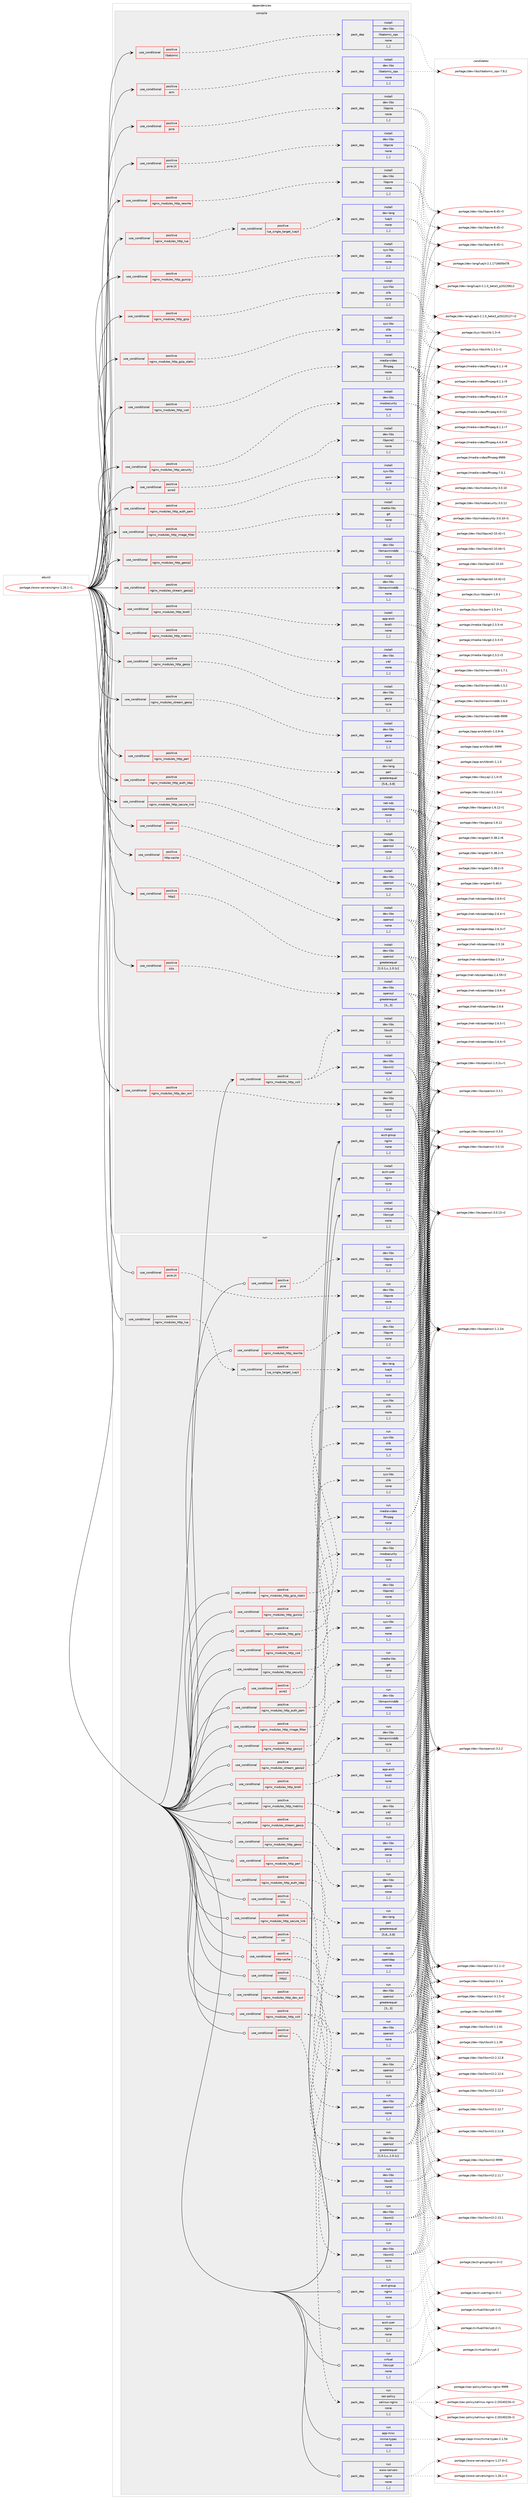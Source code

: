 digraph prolog {

# *************
# Graph options
# *************

newrank=true;
concentrate=true;
compound=true;
graph [rankdir=LR,fontname=Helvetica,fontsize=10,ranksep=1.5];#, ranksep=2.5, nodesep=0.2];
edge  [arrowhead=vee];
node  [fontname=Helvetica,fontsize=10];

# **********
# The ebuild
# **********

subgraph cluster_leftcol {
color=gray;
label=<<i>ebuild</i>>;
id [label="portage://www-servers/nginx-1.26.1-r1", color=red, width=4, href="../www-servers/nginx-1.26.1-r1.svg"];
}

# ****************
# The dependencies
# ****************

subgraph cluster_midcol {
color=gray;
label=<<i>dependencies</i>>;
subgraph cluster_compile {
fillcolor="#eeeeee";
style=filled;
label=<<i>compile</i>>;
subgraph cond120211 {
dependency451162 [label=<<TABLE BORDER="0" CELLBORDER="1" CELLSPACING="0" CELLPADDING="4"><TR><TD ROWSPAN="3" CELLPADDING="10">use_conditional</TD></TR><TR><TD>positive</TD></TR><TR><TD>arm</TD></TR></TABLE>>, shape=none, color=red];
subgraph pack327585 {
dependency451163 [label=<<TABLE BORDER="0" CELLBORDER="1" CELLSPACING="0" CELLPADDING="4" WIDTH="220"><TR><TD ROWSPAN="6" CELLPADDING="30">pack_dep</TD></TR><TR><TD WIDTH="110">install</TD></TR><TR><TD>dev-libs</TD></TR><TR><TD>libatomic_ops</TD></TR><TR><TD>none</TD></TR><TR><TD>[,,]</TD></TR></TABLE>>, shape=none, color=blue];
}
dependency451162:e -> dependency451163:w [weight=20,style="dashed",arrowhead="vee"];
}
id:e -> dependency451162:w [weight=20,style="solid",arrowhead="vee"];
subgraph cond120212 {
dependency451164 [label=<<TABLE BORDER="0" CELLBORDER="1" CELLSPACING="0" CELLPADDING="4"><TR><TD ROWSPAN="3" CELLPADDING="10">use_conditional</TD></TR><TR><TD>positive</TD></TR><TR><TD>http-cache</TD></TR></TABLE>>, shape=none, color=red];
subgraph pack327586 {
dependency451165 [label=<<TABLE BORDER="0" CELLBORDER="1" CELLSPACING="0" CELLPADDING="4" WIDTH="220"><TR><TD ROWSPAN="6" CELLPADDING="30">pack_dep</TD></TR><TR><TD WIDTH="110">install</TD></TR><TR><TD>dev-libs</TD></TR><TR><TD>openssl</TD></TR><TR><TD>none</TD></TR><TR><TD>[,,]</TD></TR></TABLE>>, shape=none, color=blue];
}
dependency451164:e -> dependency451165:w [weight=20,style="dashed",arrowhead="vee"];
}
id:e -> dependency451164:w [weight=20,style="solid",arrowhead="vee"];
subgraph cond120213 {
dependency451166 [label=<<TABLE BORDER="0" CELLBORDER="1" CELLSPACING="0" CELLPADDING="4"><TR><TD ROWSPAN="3" CELLPADDING="10">use_conditional</TD></TR><TR><TD>positive</TD></TR><TR><TD>http2</TD></TR></TABLE>>, shape=none, color=red];
subgraph pack327587 {
dependency451167 [label=<<TABLE BORDER="0" CELLBORDER="1" CELLSPACING="0" CELLPADDING="4" WIDTH="220"><TR><TD ROWSPAN="6" CELLPADDING="30">pack_dep</TD></TR><TR><TD WIDTH="110">install</TD></TR><TR><TD>dev-libs</TD></TR><TR><TD>openssl</TD></TR><TR><TD>greaterequal</TD></TR><TR><TD>[1.0.1,c,,1.0.1c]</TD></TR></TABLE>>, shape=none, color=blue];
}
dependency451166:e -> dependency451167:w [weight=20,style="dashed",arrowhead="vee"];
}
id:e -> dependency451166:w [weight=20,style="solid",arrowhead="vee"];
subgraph cond120214 {
dependency451168 [label=<<TABLE BORDER="0" CELLBORDER="1" CELLSPACING="0" CELLPADDING="4"><TR><TD ROWSPAN="3" CELLPADDING="10">use_conditional</TD></TR><TR><TD>positive</TD></TR><TR><TD>ktls</TD></TR></TABLE>>, shape=none, color=red];
subgraph pack327588 {
dependency451169 [label=<<TABLE BORDER="0" CELLBORDER="1" CELLSPACING="0" CELLPADDING="4" WIDTH="220"><TR><TD ROWSPAN="6" CELLPADDING="30">pack_dep</TD></TR><TR><TD WIDTH="110">install</TD></TR><TR><TD>dev-libs</TD></TR><TR><TD>openssl</TD></TR><TR><TD>greaterequal</TD></TR><TR><TD>[3,,,3]</TD></TR></TABLE>>, shape=none, color=blue];
}
dependency451168:e -> dependency451169:w [weight=20,style="dashed",arrowhead="vee"];
}
id:e -> dependency451168:w [weight=20,style="solid",arrowhead="vee"];
subgraph cond120215 {
dependency451170 [label=<<TABLE BORDER="0" CELLBORDER="1" CELLSPACING="0" CELLPADDING="4"><TR><TD ROWSPAN="3" CELLPADDING="10">use_conditional</TD></TR><TR><TD>positive</TD></TR><TR><TD>libatomic</TD></TR></TABLE>>, shape=none, color=red];
subgraph pack327589 {
dependency451171 [label=<<TABLE BORDER="0" CELLBORDER="1" CELLSPACING="0" CELLPADDING="4" WIDTH="220"><TR><TD ROWSPAN="6" CELLPADDING="30">pack_dep</TD></TR><TR><TD WIDTH="110">install</TD></TR><TR><TD>dev-libs</TD></TR><TR><TD>libatomic_ops</TD></TR><TR><TD>none</TD></TR><TR><TD>[,,]</TD></TR></TABLE>>, shape=none, color=blue];
}
dependency451170:e -> dependency451171:w [weight=20,style="dashed",arrowhead="vee"];
}
id:e -> dependency451170:w [weight=20,style="solid",arrowhead="vee"];
subgraph cond120216 {
dependency451172 [label=<<TABLE BORDER="0" CELLBORDER="1" CELLSPACING="0" CELLPADDING="4"><TR><TD ROWSPAN="3" CELLPADDING="10">use_conditional</TD></TR><TR><TD>positive</TD></TR><TR><TD>nginx_modules_http_auth_ldap</TD></TR></TABLE>>, shape=none, color=red];
subgraph pack327590 {
dependency451173 [label=<<TABLE BORDER="0" CELLBORDER="1" CELLSPACING="0" CELLPADDING="4" WIDTH="220"><TR><TD ROWSPAN="6" CELLPADDING="30">pack_dep</TD></TR><TR><TD WIDTH="110">install</TD></TR><TR><TD>net-nds</TD></TR><TR><TD>openldap</TD></TR><TR><TD>none</TD></TR><TR><TD>[,,]</TD></TR></TABLE>>, shape=none, color=blue];
}
dependency451172:e -> dependency451173:w [weight=20,style="dashed",arrowhead="vee"];
}
id:e -> dependency451172:w [weight=20,style="solid",arrowhead="vee"];
subgraph cond120217 {
dependency451174 [label=<<TABLE BORDER="0" CELLBORDER="1" CELLSPACING="0" CELLPADDING="4"><TR><TD ROWSPAN="3" CELLPADDING="10">use_conditional</TD></TR><TR><TD>positive</TD></TR><TR><TD>nginx_modules_http_auth_pam</TD></TR></TABLE>>, shape=none, color=red];
subgraph pack327591 {
dependency451175 [label=<<TABLE BORDER="0" CELLBORDER="1" CELLSPACING="0" CELLPADDING="4" WIDTH="220"><TR><TD ROWSPAN="6" CELLPADDING="30">pack_dep</TD></TR><TR><TD WIDTH="110">install</TD></TR><TR><TD>sys-libs</TD></TR><TR><TD>pam</TD></TR><TR><TD>none</TD></TR><TR><TD>[,,]</TD></TR></TABLE>>, shape=none, color=blue];
}
dependency451174:e -> dependency451175:w [weight=20,style="dashed",arrowhead="vee"];
}
id:e -> dependency451174:w [weight=20,style="solid",arrowhead="vee"];
subgraph cond120218 {
dependency451176 [label=<<TABLE BORDER="0" CELLBORDER="1" CELLSPACING="0" CELLPADDING="4"><TR><TD ROWSPAN="3" CELLPADDING="10">use_conditional</TD></TR><TR><TD>positive</TD></TR><TR><TD>nginx_modules_http_brotli</TD></TR></TABLE>>, shape=none, color=red];
subgraph pack327592 {
dependency451177 [label=<<TABLE BORDER="0" CELLBORDER="1" CELLSPACING="0" CELLPADDING="4" WIDTH="220"><TR><TD ROWSPAN="6" CELLPADDING="30">pack_dep</TD></TR><TR><TD WIDTH="110">install</TD></TR><TR><TD>app-arch</TD></TR><TR><TD>brotli</TD></TR><TR><TD>none</TD></TR><TR><TD>[,,]</TD></TR></TABLE>>, shape=none, color=blue];
}
dependency451176:e -> dependency451177:w [weight=20,style="dashed",arrowhead="vee"];
}
id:e -> dependency451176:w [weight=20,style="solid",arrowhead="vee"];
subgraph cond120219 {
dependency451178 [label=<<TABLE BORDER="0" CELLBORDER="1" CELLSPACING="0" CELLPADDING="4"><TR><TD ROWSPAN="3" CELLPADDING="10">use_conditional</TD></TR><TR><TD>positive</TD></TR><TR><TD>nginx_modules_http_dav_ext</TD></TR></TABLE>>, shape=none, color=red];
subgraph pack327593 {
dependency451179 [label=<<TABLE BORDER="0" CELLBORDER="1" CELLSPACING="0" CELLPADDING="4" WIDTH="220"><TR><TD ROWSPAN="6" CELLPADDING="30">pack_dep</TD></TR><TR><TD WIDTH="110">install</TD></TR><TR><TD>dev-libs</TD></TR><TR><TD>libxml2</TD></TR><TR><TD>none</TD></TR><TR><TD>[,,]</TD></TR></TABLE>>, shape=none, color=blue];
}
dependency451178:e -> dependency451179:w [weight=20,style="dashed",arrowhead="vee"];
}
id:e -> dependency451178:w [weight=20,style="solid",arrowhead="vee"];
subgraph cond120220 {
dependency451180 [label=<<TABLE BORDER="0" CELLBORDER="1" CELLSPACING="0" CELLPADDING="4"><TR><TD ROWSPAN="3" CELLPADDING="10">use_conditional</TD></TR><TR><TD>positive</TD></TR><TR><TD>nginx_modules_http_geoip</TD></TR></TABLE>>, shape=none, color=red];
subgraph pack327594 {
dependency451181 [label=<<TABLE BORDER="0" CELLBORDER="1" CELLSPACING="0" CELLPADDING="4" WIDTH="220"><TR><TD ROWSPAN="6" CELLPADDING="30">pack_dep</TD></TR><TR><TD WIDTH="110">install</TD></TR><TR><TD>dev-libs</TD></TR><TR><TD>geoip</TD></TR><TR><TD>none</TD></TR><TR><TD>[,,]</TD></TR></TABLE>>, shape=none, color=blue];
}
dependency451180:e -> dependency451181:w [weight=20,style="dashed",arrowhead="vee"];
}
id:e -> dependency451180:w [weight=20,style="solid",arrowhead="vee"];
subgraph cond120221 {
dependency451182 [label=<<TABLE BORDER="0" CELLBORDER="1" CELLSPACING="0" CELLPADDING="4"><TR><TD ROWSPAN="3" CELLPADDING="10">use_conditional</TD></TR><TR><TD>positive</TD></TR><TR><TD>nginx_modules_http_geoip2</TD></TR></TABLE>>, shape=none, color=red];
subgraph pack327595 {
dependency451183 [label=<<TABLE BORDER="0" CELLBORDER="1" CELLSPACING="0" CELLPADDING="4" WIDTH="220"><TR><TD ROWSPAN="6" CELLPADDING="30">pack_dep</TD></TR><TR><TD WIDTH="110">install</TD></TR><TR><TD>dev-libs</TD></TR><TR><TD>libmaxminddb</TD></TR><TR><TD>none</TD></TR><TR><TD>[,,]</TD></TR></TABLE>>, shape=none, color=blue];
}
dependency451182:e -> dependency451183:w [weight=20,style="dashed",arrowhead="vee"];
}
id:e -> dependency451182:w [weight=20,style="solid",arrowhead="vee"];
subgraph cond120222 {
dependency451184 [label=<<TABLE BORDER="0" CELLBORDER="1" CELLSPACING="0" CELLPADDING="4"><TR><TD ROWSPAN="3" CELLPADDING="10">use_conditional</TD></TR><TR><TD>positive</TD></TR><TR><TD>nginx_modules_http_gunzip</TD></TR></TABLE>>, shape=none, color=red];
subgraph pack327596 {
dependency451185 [label=<<TABLE BORDER="0" CELLBORDER="1" CELLSPACING="0" CELLPADDING="4" WIDTH="220"><TR><TD ROWSPAN="6" CELLPADDING="30">pack_dep</TD></TR><TR><TD WIDTH="110">install</TD></TR><TR><TD>sys-libs</TD></TR><TR><TD>zlib</TD></TR><TR><TD>none</TD></TR><TR><TD>[,,]</TD></TR></TABLE>>, shape=none, color=blue];
}
dependency451184:e -> dependency451185:w [weight=20,style="dashed",arrowhead="vee"];
}
id:e -> dependency451184:w [weight=20,style="solid",arrowhead="vee"];
subgraph cond120223 {
dependency451186 [label=<<TABLE BORDER="0" CELLBORDER="1" CELLSPACING="0" CELLPADDING="4"><TR><TD ROWSPAN="3" CELLPADDING="10">use_conditional</TD></TR><TR><TD>positive</TD></TR><TR><TD>nginx_modules_http_gzip</TD></TR></TABLE>>, shape=none, color=red];
subgraph pack327597 {
dependency451187 [label=<<TABLE BORDER="0" CELLBORDER="1" CELLSPACING="0" CELLPADDING="4" WIDTH="220"><TR><TD ROWSPAN="6" CELLPADDING="30">pack_dep</TD></TR><TR><TD WIDTH="110">install</TD></TR><TR><TD>sys-libs</TD></TR><TR><TD>zlib</TD></TR><TR><TD>none</TD></TR><TR><TD>[,,]</TD></TR></TABLE>>, shape=none, color=blue];
}
dependency451186:e -> dependency451187:w [weight=20,style="dashed",arrowhead="vee"];
}
id:e -> dependency451186:w [weight=20,style="solid",arrowhead="vee"];
subgraph cond120224 {
dependency451188 [label=<<TABLE BORDER="0" CELLBORDER="1" CELLSPACING="0" CELLPADDING="4"><TR><TD ROWSPAN="3" CELLPADDING="10">use_conditional</TD></TR><TR><TD>positive</TD></TR><TR><TD>nginx_modules_http_gzip_static</TD></TR></TABLE>>, shape=none, color=red];
subgraph pack327598 {
dependency451189 [label=<<TABLE BORDER="0" CELLBORDER="1" CELLSPACING="0" CELLPADDING="4" WIDTH="220"><TR><TD ROWSPAN="6" CELLPADDING="30">pack_dep</TD></TR><TR><TD WIDTH="110">install</TD></TR><TR><TD>sys-libs</TD></TR><TR><TD>zlib</TD></TR><TR><TD>none</TD></TR><TR><TD>[,,]</TD></TR></TABLE>>, shape=none, color=blue];
}
dependency451188:e -> dependency451189:w [weight=20,style="dashed",arrowhead="vee"];
}
id:e -> dependency451188:w [weight=20,style="solid",arrowhead="vee"];
subgraph cond120225 {
dependency451190 [label=<<TABLE BORDER="0" CELLBORDER="1" CELLSPACING="0" CELLPADDING="4"><TR><TD ROWSPAN="3" CELLPADDING="10">use_conditional</TD></TR><TR><TD>positive</TD></TR><TR><TD>nginx_modules_http_image_filter</TD></TR></TABLE>>, shape=none, color=red];
subgraph pack327599 {
dependency451191 [label=<<TABLE BORDER="0" CELLBORDER="1" CELLSPACING="0" CELLPADDING="4" WIDTH="220"><TR><TD ROWSPAN="6" CELLPADDING="30">pack_dep</TD></TR><TR><TD WIDTH="110">install</TD></TR><TR><TD>media-libs</TD></TR><TR><TD>gd</TD></TR><TR><TD>none</TD></TR><TR><TD>[,,]</TD></TR></TABLE>>, shape=none, color=blue];
}
dependency451190:e -> dependency451191:w [weight=20,style="dashed",arrowhead="vee"];
}
id:e -> dependency451190:w [weight=20,style="solid",arrowhead="vee"];
subgraph cond120226 {
dependency451192 [label=<<TABLE BORDER="0" CELLBORDER="1" CELLSPACING="0" CELLPADDING="4"><TR><TD ROWSPAN="3" CELLPADDING="10">use_conditional</TD></TR><TR><TD>positive</TD></TR><TR><TD>nginx_modules_http_lua</TD></TR></TABLE>>, shape=none, color=red];
subgraph cond120227 {
dependency451193 [label=<<TABLE BORDER="0" CELLBORDER="1" CELLSPACING="0" CELLPADDING="4"><TR><TD ROWSPAN="3" CELLPADDING="10">use_conditional</TD></TR><TR><TD>positive</TD></TR><TR><TD>lua_single_target_luajit</TD></TR></TABLE>>, shape=none, color=red];
subgraph pack327600 {
dependency451194 [label=<<TABLE BORDER="0" CELLBORDER="1" CELLSPACING="0" CELLPADDING="4" WIDTH="220"><TR><TD ROWSPAN="6" CELLPADDING="30">pack_dep</TD></TR><TR><TD WIDTH="110">install</TD></TR><TR><TD>dev-lang</TD></TR><TR><TD>luajit</TD></TR><TR><TD>none</TD></TR><TR><TD>[,,]</TD></TR></TABLE>>, shape=none, color=blue];
}
dependency451193:e -> dependency451194:w [weight=20,style="dashed",arrowhead="vee"];
}
dependency451192:e -> dependency451193:w [weight=20,style="dashed",arrowhead="vee"];
}
id:e -> dependency451192:w [weight=20,style="solid",arrowhead="vee"];
subgraph cond120228 {
dependency451195 [label=<<TABLE BORDER="0" CELLBORDER="1" CELLSPACING="0" CELLPADDING="4"><TR><TD ROWSPAN="3" CELLPADDING="10">use_conditional</TD></TR><TR><TD>positive</TD></TR><TR><TD>nginx_modules_http_metrics</TD></TR></TABLE>>, shape=none, color=red];
subgraph pack327601 {
dependency451196 [label=<<TABLE BORDER="0" CELLBORDER="1" CELLSPACING="0" CELLPADDING="4" WIDTH="220"><TR><TD ROWSPAN="6" CELLPADDING="30">pack_dep</TD></TR><TR><TD WIDTH="110">install</TD></TR><TR><TD>dev-libs</TD></TR><TR><TD>yajl</TD></TR><TR><TD>none</TD></TR><TR><TD>[,,]</TD></TR></TABLE>>, shape=none, color=blue];
}
dependency451195:e -> dependency451196:w [weight=20,style="dashed",arrowhead="vee"];
}
id:e -> dependency451195:w [weight=20,style="solid",arrowhead="vee"];
subgraph cond120229 {
dependency451197 [label=<<TABLE BORDER="0" CELLBORDER="1" CELLSPACING="0" CELLPADDING="4"><TR><TD ROWSPAN="3" CELLPADDING="10">use_conditional</TD></TR><TR><TD>positive</TD></TR><TR><TD>nginx_modules_http_perl</TD></TR></TABLE>>, shape=none, color=red];
subgraph pack327602 {
dependency451198 [label=<<TABLE BORDER="0" CELLBORDER="1" CELLSPACING="0" CELLPADDING="4" WIDTH="220"><TR><TD ROWSPAN="6" CELLPADDING="30">pack_dep</TD></TR><TR><TD WIDTH="110">install</TD></TR><TR><TD>dev-lang</TD></TR><TR><TD>perl</TD></TR><TR><TD>greaterequal</TD></TR><TR><TD>[5.8,,,5.8]</TD></TR></TABLE>>, shape=none, color=blue];
}
dependency451197:e -> dependency451198:w [weight=20,style="dashed",arrowhead="vee"];
}
id:e -> dependency451197:w [weight=20,style="solid",arrowhead="vee"];
subgraph cond120230 {
dependency451199 [label=<<TABLE BORDER="0" CELLBORDER="1" CELLSPACING="0" CELLPADDING="4"><TR><TD ROWSPAN="3" CELLPADDING="10">use_conditional</TD></TR><TR><TD>positive</TD></TR><TR><TD>nginx_modules_http_rewrite</TD></TR></TABLE>>, shape=none, color=red];
subgraph pack327603 {
dependency451200 [label=<<TABLE BORDER="0" CELLBORDER="1" CELLSPACING="0" CELLPADDING="4" WIDTH="220"><TR><TD ROWSPAN="6" CELLPADDING="30">pack_dep</TD></TR><TR><TD WIDTH="110">install</TD></TR><TR><TD>dev-libs</TD></TR><TR><TD>libpcre</TD></TR><TR><TD>none</TD></TR><TR><TD>[,,]</TD></TR></TABLE>>, shape=none, color=blue];
}
dependency451199:e -> dependency451200:w [weight=20,style="dashed",arrowhead="vee"];
}
id:e -> dependency451199:w [weight=20,style="solid",arrowhead="vee"];
subgraph cond120231 {
dependency451201 [label=<<TABLE BORDER="0" CELLBORDER="1" CELLSPACING="0" CELLPADDING="4"><TR><TD ROWSPAN="3" CELLPADDING="10">use_conditional</TD></TR><TR><TD>positive</TD></TR><TR><TD>nginx_modules_http_secure_link</TD></TR></TABLE>>, shape=none, color=red];
subgraph pack327604 {
dependency451202 [label=<<TABLE BORDER="0" CELLBORDER="1" CELLSPACING="0" CELLPADDING="4" WIDTH="220"><TR><TD ROWSPAN="6" CELLPADDING="30">pack_dep</TD></TR><TR><TD WIDTH="110">install</TD></TR><TR><TD>dev-libs</TD></TR><TR><TD>openssl</TD></TR><TR><TD>none</TD></TR><TR><TD>[,,]</TD></TR></TABLE>>, shape=none, color=blue];
}
dependency451201:e -> dependency451202:w [weight=20,style="dashed",arrowhead="vee"];
}
id:e -> dependency451201:w [weight=20,style="solid",arrowhead="vee"];
subgraph cond120232 {
dependency451203 [label=<<TABLE BORDER="0" CELLBORDER="1" CELLSPACING="0" CELLPADDING="4"><TR><TD ROWSPAN="3" CELLPADDING="10">use_conditional</TD></TR><TR><TD>positive</TD></TR><TR><TD>nginx_modules_http_security</TD></TR></TABLE>>, shape=none, color=red];
subgraph pack327605 {
dependency451204 [label=<<TABLE BORDER="0" CELLBORDER="1" CELLSPACING="0" CELLPADDING="4" WIDTH="220"><TR><TD ROWSPAN="6" CELLPADDING="30">pack_dep</TD></TR><TR><TD WIDTH="110">install</TD></TR><TR><TD>dev-libs</TD></TR><TR><TD>modsecurity</TD></TR><TR><TD>none</TD></TR><TR><TD>[,,]</TD></TR></TABLE>>, shape=none, color=blue];
}
dependency451203:e -> dependency451204:w [weight=20,style="dashed",arrowhead="vee"];
}
id:e -> dependency451203:w [weight=20,style="solid",arrowhead="vee"];
subgraph cond120233 {
dependency451205 [label=<<TABLE BORDER="0" CELLBORDER="1" CELLSPACING="0" CELLPADDING="4"><TR><TD ROWSPAN="3" CELLPADDING="10">use_conditional</TD></TR><TR><TD>positive</TD></TR><TR><TD>nginx_modules_http_vod</TD></TR></TABLE>>, shape=none, color=red];
subgraph pack327606 {
dependency451206 [label=<<TABLE BORDER="0" CELLBORDER="1" CELLSPACING="0" CELLPADDING="4" WIDTH="220"><TR><TD ROWSPAN="6" CELLPADDING="30">pack_dep</TD></TR><TR><TD WIDTH="110">install</TD></TR><TR><TD>media-video</TD></TR><TR><TD>ffmpeg</TD></TR><TR><TD>none</TD></TR><TR><TD>[,,]</TD></TR></TABLE>>, shape=none, color=blue];
}
dependency451205:e -> dependency451206:w [weight=20,style="dashed",arrowhead="vee"];
}
id:e -> dependency451205:w [weight=20,style="solid",arrowhead="vee"];
subgraph cond120234 {
dependency451207 [label=<<TABLE BORDER="0" CELLBORDER="1" CELLSPACING="0" CELLPADDING="4"><TR><TD ROWSPAN="3" CELLPADDING="10">use_conditional</TD></TR><TR><TD>positive</TD></TR><TR><TD>nginx_modules_http_xslt</TD></TR></TABLE>>, shape=none, color=red];
subgraph pack327607 {
dependency451208 [label=<<TABLE BORDER="0" CELLBORDER="1" CELLSPACING="0" CELLPADDING="4" WIDTH="220"><TR><TD ROWSPAN="6" CELLPADDING="30">pack_dep</TD></TR><TR><TD WIDTH="110">install</TD></TR><TR><TD>dev-libs</TD></TR><TR><TD>libxml2</TD></TR><TR><TD>none</TD></TR><TR><TD>[,,]</TD></TR></TABLE>>, shape=none, color=blue];
}
dependency451207:e -> dependency451208:w [weight=20,style="dashed",arrowhead="vee"];
subgraph pack327608 {
dependency451209 [label=<<TABLE BORDER="0" CELLBORDER="1" CELLSPACING="0" CELLPADDING="4" WIDTH="220"><TR><TD ROWSPAN="6" CELLPADDING="30">pack_dep</TD></TR><TR><TD WIDTH="110">install</TD></TR><TR><TD>dev-libs</TD></TR><TR><TD>libxslt</TD></TR><TR><TD>none</TD></TR><TR><TD>[,,]</TD></TR></TABLE>>, shape=none, color=blue];
}
dependency451207:e -> dependency451209:w [weight=20,style="dashed",arrowhead="vee"];
}
id:e -> dependency451207:w [weight=20,style="solid",arrowhead="vee"];
subgraph cond120235 {
dependency451210 [label=<<TABLE BORDER="0" CELLBORDER="1" CELLSPACING="0" CELLPADDING="4"><TR><TD ROWSPAN="3" CELLPADDING="10">use_conditional</TD></TR><TR><TD>positive</TD></TR><TR><TD>nginx_modules_stream_geoip</TD></TR></TABLE>>, shape=none, color=red];
subgraph pack327609 {
dependency451211 [label=<<TABLE BORDER="0" CELLBORDER="1" CELLSPACING="0" CELLPADDING="4" WIDTH="220"><TR><TD ROWSPAN="6" CELLPADDING="30">pack_dep</TD></TR><TR><TD WIDTH="110">install</TD></TR><TR><TD>dev-libs</TD></TR><TR><TD>geoip</TD></TR><TR><TD>none</TD></TR><TR><TD>[,,]</TD></TR></TABLE>>, shape=none, color=blue];
}
dependency451210:e -> dependency451211:w [weight=20,style="dashed",arrowhead="vee"];
}
id:e -> dependency451210:w [weight=20,style="solid",arrowhead="vee"];
subgraph cond120236 {
dependency451212 [label=<<TABLE BORDER="0" CELLBORDER="1" CELLSPACING="0" CELLPADDING="4"><TR><TD ROWSPAN="3" CELLPADDING="10">use_conditional</TD></TR><TR><TD>positive</TD></TR><TR><TD>nginx_modules_stream_geoip2</TD></TR></TABLE>>, shape=none, color=red];
subgraph pack327610 {
dependency451213 [label=<<TABLE BORDER="0" CELLBORDER="1" CELLSPACING="0" CELLPADDING="4" WIDTH="220"><TR><TD ROWSPAN="6" CELLPADDING="30">pack_dep</TD></TR><TR><TD WIDTH="110">install</TD></TR><TR><TD>dev-libs</TD></TR><TR><TD>libmaxminddb</TD></TR><TR><TD>none</TD></TR><TR><TD>[,,]</TD></TR></TABLE>>, shape=none, color=blue];
}
dependency451212:e -> dependency451213:w [weight=20,style="dashed",arrowhead="vee"];
}
id:e -> dependency451212:w [weight=20,style="solid",arrowhead="vee"];
subgraph cond120237 {
dependency451214 [label=<<TABLE BORDER="0" CELLBORDER="1" CELLSPACING="0" CELLPADDING="4"><TR><TD ROWSPAN="3" CELLPADDING="10">use_conditional</TD></TR><TR><TD>positive</TD></TR><TR><TD>pcre</TD></TR></TABLE>>, shape=none, color=red];
subgraph pack327611 {
dependency451215 [label=<<TABLE BORDER="0" CELLBORDER="1" CELLSPACING="0" CELLPADDING="4" WIDTH="220"><TR><TD ROWSPAN="6" CELLPADDING="30">pack_dep</TD></TR><TR><TD WIDTH="110">install</TD></TR><TR><TD>dev-libs</TD></TR><TR><TD>libpcre</TD></TR><TR><TD>none</TD></TR><TR><TD>[,,]</TD></TR></TABLE>>, shape=none, color=blue];
}
dependency451214:e -> dependency451215:w [weight=20,style="dashed",arrowhead="vee"];
}
id:e -> dependency451214:w [weight=20,style="solid",arrowhead="vee"];
subgraph cond120238 {
dependency451216 [label=<<TABLE BORDER="0" CELLBORDER="1" CELLSPACING="0" CELLPADDING="4"><TR><TD ROWSPAN="3" CELLPADDING="10">use_conditional</TD></TR><TR><TD>positive</TD></TR><TR><TD>pcre-jit</TD></TR></TABLE>>, shape=none, color=red];
subgraph pack327612 {
dependency451217 [label=<<TABLE BORDER="0" CELLBORDER="1" CELLSPACING="0" CELLPADDING="4" WIDTH="220"><TR><TD ROWSPAN="6" CELLPADDING="30">pack_dep</TD></TR><TR><TD WIDTH="110">install</TD></TR><TR><TD>dev-libs</TD></TR><TR><TD>libpcre</TD></TR><TR><TD>none</TD></TR><TR><TD>[,,]</TD></TR></TABLE>>, shape=none, color=blue];
}
dependency451216:e -> dependency451217:w [weight=20,style="dashed",arrowhead="vee"];
}
id:e -> dependency451216:w [weight=20,style="solid",arrowhead="vee"];
subgraph cond120239 {
dependency451218 [label=<<TABLE BORDER="0" CELLBORDER="1" CELLSPACING="0" CELLPADDING="4"><TR><TD ROWSPAN="3" CELLPADDING="10">use_conditional</TD></TR><TR><TD>positive</TD></TR><TR><TD>pcre2</TD></TR></TABLE>>, shape=none, color=red];
subgraph pack327613 {
dependency451219 [label=<<TABLE BORDER="0" CELLBORDER="1" CELLSPACING="0" CELLPADDING="4" WIDTH="220"><TR><TD ROWSPAN="6" CELLPADDING="30">pack_dep</TD></TR><TR><TD WIDTH="110">install</TD></TR><TR><TD>dev-libs</TD></TR><TR><TD>libpcre2</TD></TR><TR><TD>none</TD></TR><TR><TD>[,,]</TD></TR></TABLE>>, shape=none, color=blue];
}
dependency451218:e -> dependency451219:w [weight=20,style="dashed",arrowhead="vee"];
}
id:e -> dependency451218:w [weight=20,style="solid",arrowhead="vee"];
subgraph cond120240 {
dependency451220 [label=<<TABLE BORDER="0" CELLBORDER="1" CELLSPACING="0" CELLPADDING="4"><TR><TD ROWSPAN="3" CELLPADDING="10">use_conditional</TD></TR><TR><TD>positive</TD></TR><TR><TD>ssl</TD></TR></TABLE>>, shape=none, color=red];
subgraph pack327614 {
dependency451221 [label=<<TABLE BORDER="0" CELLBORDER="1" CELLSPACING="0" CELLPADDING="4" WIDTH="220"><TR><TD ROWSPAN="6" CELLPADDING="30">pack_dep</TD></TR><TR><TD WIDTH="110">install</TD></TR><TR><TD>dev-libs</TD></TR><TR><TD>openssl</TD></TR><TR><TD>none</TD></TR><TR><TD>[,,]</TD></TR></TABLE>>, shape=none, color=blue];
}
dependency451220:e -> dependency451221:w [weight=20,style="dashed",arrowhead="vee"];
}
id:e -> dependency451220:w [weight=20,style="solid",arrowhead="vee"];
subgraph pack327615 {
dependency451222 [label=<<TABLE BORDER="0" CELLBORDER="1" CELLSPACING="0" CELLPADDING="4" WIDTH="220"><TR><TD ROWSPAN="6" CELLPADDING="30">pack_dep</TD></TR><TR><TD WIDTH="110">install</TD></TR><TR><TD>acct-group</TD></TR><TR><TD>nginx</TD></TR><TR><TD>none</TD></TR><TR><TD>[,,]</TD></TR></TABLE>>, shape=none, color=blue];
}
id:e -> dependency451222:w [weight=20,style="solid",arrowhead="vee"];
subgraph pack327616 {
dependency451223 [label=<<TABLE BORDER="0" CELLBORDER="1" CELLSPACING="0" CELLPADDING="4" WIDTH="220"><TR><TD ROWSPAN="6" CELLPADDING="30">pack_dep</TD></TR><TR><TD WIDTH="110">install</TD></TR><TR><TD>acct-user</TD></TR><TR><TD>nginx</TD></TR><TR><TD>none</TD></TR><TR><TD>[,,]</TD></TR></TABLE>>, shape=none, color=blue];
}
id:e -> dependency451223:w [weight=20,style="solid",arrowhead="vee"];
subgraph pack327617 {
dependency451224 [label=<<TABLE BORDER="0" CELLBORDER="1" CELLSPACING="0" CELLPADDING="4" WIDTH="220"><TR><TD ROWSPAN="6" CELLPADDING="30">pack_dep</TD></TR><TR><TD WIDTH="110">install</TD></TR><TR><TD>virtual</TD></TR><TR><TD>libcrypt</TD></TR><TR><TD>none</TD></TR><TR><TD>[,,]</TD></TR></TABLE>>, shape=none, color=blue];
}
id:e -> dependency451224:w [weight=20,style="solid",arrowhead="vee"];
}
subgraph cluster_compileandrun {
fillcolor="#eeeeee";
style=filled;
label=<<i>compile and run</i>>;
}
subgraph cluster_run {
fillcolor="#eeeeee";
style=filled;
label=<<i>run</i>>;
subgraph cond120241 {
dependency451225 [label=<<TABLE BORDER="0" CELLBORDER="1" CELLSPACING="0" CELLPADDING="4"><TR><TD ROWSPAN="3" CELLPADDING="10">use_conditional</TD></TR><TR><TD>positive</TD></TR><TR><TD>http-cache</TD></TR></TABLE>>, shape=none, color=red];
subgraph pack327618 {
dependency451226 [label=<<TABLE BORDER="0" CELLBORDER="1" CELLSPACING="0" CELLPADDING="4" WIDTH="220"><TR><TD ROWSPAN="6" CELLPADDING="30">pack_dep</TD></TR><TR><TD WIDTH="110">run</TD></TR><TR><TD>dev-libs</TD></TR><TR><TD>openssl</TD></TR><TR><TD>none</TD></TR><TR><TD>[,,]</TD></TR></TABLE>>, shape=none, color=blue];
}
dependency451225:e -> dependency451226:w [weight=20,style="dashed",arrowhead="vee"];
}
id:e -> dependency451225:w [weight=20,style="solid",arrowhead="odot"];
subgraph cond120242 {
dependency451227 [label=<<TABLE BORDER="0" CELLBORDER="1" CELLSPACING="0" CELLPADDING="4"><TR><TD ROWSPAN="3" CELLPADDING="10">use_conditional</TD></TR><TR><TD>positive</TD></TR><TR><TD>http2</TD></TR></TABLE>>, shape=none, color=red];
subgraph pack327619 {
dependency451228 [label=<<TABLE BORDER="0" CELLBORDER="1" CELLSPACING="0" CELLPADDING="4" WIDTH="220"><TR><TD ROWSPAN="6" CELLPADDING="30">pack_dep</TD></TR><TR><TD WIDTH="110">run</TD></TR><TR><TD>dev-libs</TD></TR><TR><TD>openssl</TD></TR><TR><TD>greaterequal</TD></TR><TR><TD>[1.0.1,c,,1.0.1c]</TD></TR></TABLE>>, shape=none, color=blue];
}
dependency451227:e -> dependency451228:w [weight=20,style="dashed",arrowhead="vee"];
}
id:e -> dependency451227:w [weight=20,style="solid",arrowhead="odot"];
subgraph cond120243 {
dependency451229 [label=<<TABLE BORDER="0" CELLBORDER="1" CELLSPACING="0" CELLPADDING="4"><TR><TD ROWSPAN="3" CELLPADDING="10">use_conditional</TD></TR><TR><TD>positive</TD></TR><TR><TD>ktls</TD></TR></TABLE>>, shape=none, color=red];
subgraph pack327620 {
dependency451230 [label=<<TABLE BORDER="0" CELLBORDER="1" CELLSPACING="0" CELLPADDING="4" WIDTH="220"><TR><TD ROWSPAN="6" CELLPADDING="30">pack_dep</TD></TR><TR><TD WIDTH="110">run</TD></TR><TR><TD>dev-libs</TD></TR><TR><TD>openssl</TD></TR><TR><TD>greaterequal</TD></TR><TR><TD>[3,,,3]</TD></TR></TABLE>>, shape=none, color=blue];
}
dependency451229:e -> dependency451230:w [weight=20,style="dashed",arrowhead="vee"];
}
id:e -> dependency451229:w [weight=20,style="solid",arrowhead="odot"];
subgraph cond120244 {
dependency451231 [label=<<TABLE BORDER="0" CELLBORDER="1" CELLSPACING="0" CELLPADDING="4"><TR><TD ROWSPAN="3" CELLPADDING="10">use_conditional</TD></TR><TR><TD>positive</TD></TR><TR><TD>nginx_modules_http_auth_ldap</TD></TR></TABLE>>, shape=none, color=red];
subgraph pack327621 {
dependency451232 [label=<<TABLE BORDER="0" CELLBORDER="1" CELLSPACING="0" CELLPADDING="4" WIDTH="220"><TR><TD ROWSPAN="6" CELLPADDING="30">pack_dep</TD></TR><TR><TD WIDTH="110">run</TD></TR><TR><TD>net-nds</TD></TR><TR><TD>openldap</TD></TR><TR><TD>none</TD></TR><TR><TD>[,,]</TD></TR></TABLE>>, shape=none, color=blue];
}
dependency451231:e -> dependency451232:w [weight=20,style="dashed",arrowhead="vee"];
}
id:e -> dependency451231:w [weight=20,style="solid",arrowhead="odot"];
subgraph cond120245 {
dependency451233 [label=<<TABLE BORDER="0" CELLBORDER="1" CELLSPACING="0" CELLPADDING="4"><TR><TD ROWSPAN="3" CELLPADDING="10">use_conditional</TD></TR><TR><TD>positive</TD></TR><TR><TD>nginx_modules_http_auth_pam</TD></TR></TABLE>>, shape=none, color=red];
subgraph pack327622 {
dependency451234 [label=<<TABLE BORDER="0" CELLBORDER="1" CELLSPACING="0" CELLPADDING="4" WIDTH="220"><TR><TD ROWSPAN="6" CELLPADDING="30">pack_dep</TD></TR><TR><TD WIDTH="110">run</TD></TR><TR><TD>sys-libs</TD></TR><TR><TD>pam</TD></TR><TR><TD>none</TD></TR><TR><TD>[,,]</TD></TR></TABLE>>, shape=none, color=blue];
}
dependency451233:e -> dependency451234:w [weight=20,style="dashed",arrowhead="vee"];
}
id:e -> dependency451233:w [weight=20,style="solid",arrowhead="odot"];
subgraph cond120246 {
dependency451235 [label=<<TABLE BORDER="0" CELLBORDER="1" CELLSPACING="0" CELLPADDING="4"><TR><TD ROWSPAN="3" CELLPADDING="10">use_conditional</TD></TR><TR><TD>positive</TD></TR><TR><TD>nginx_modules_http_brotli</TD></TR></TABLE>>, shape=none, color=red];
subgraph pack327623 {
dependency451236 [label=<<TABLE BORDER="0" CELLBORDER="1" CELLSPACING="0" CELLPADDING="4" WIDTH="220"><TR><TD ROWSPAN="6" CELLPADDING="30">pack_dep</TD></TR><TR><TD WIDTH="110">run</TD></TR><TR><TD>app-arch</TD></TR><TR><TD>brotli</TD></TR><TR><TD>none</TD></TR><TR><TD>[,,]</TD></TR></TABLE>>, shape=none, color=blue];
}
dependency451235:e -> dependency451236:w [weight=20,style="dashed",arrowhead="vee"];
}
id:e -> dependency451235:w [weight=20,style="solid",arrowhead="odot"];
subgraph cond120247 {
dependency451237 [label=<<TABLE BORDER="0" CELLBORDER="1" CELLSPACING="0" CELLPADDING="4"><TR><TD ROWSPAN="3" CELLPADDING="10">use_conditional</TD></TR><TR><TD>positive</TD></TR><TR><TD>nginx_modules_http_dav_ext</TD></TR></TABLE>>, shape=none, color=red];
subgraph pack327624 {
dependency451238 [label=<<TABLE BORDER="0" CELLBORDER="1" CELLSPACING="0" CELLPADDING="4" WIDTH="220"><TR><TD ROWSPAN="6" CELLPADDING="30">pack_dep</TD></TR><TR><TD WIDTH="110">run</TD></TR><TR><TD>dev-libs</TD></TR><TR><TD>libxml2</TD></TR><TR><TD>none</TD></TR><TR><TD>[,,]</TD></TR></TABLE>>, shape=none, color=blue];
}
dependency451237:e -> dependency451238:w [weight=20,style="dashed",arrowhead="vee"];
}
id:e -> dependency451237:w [weight=20,style="solid",arrowhead="odot"];
subgraph cond120248 {
dependency451239 [label=<<TABLE BORDER="0" CELLBORDER="1" CELLSPACING="0" CELLPADDING="4"><TR><TD ROWSPAN="3" CELLPADDING="10">use_conditional</TD></TR><TR><TD>positive</TD></TR><TR><TD>nginx_modules_http_geoip</TD></TR></TABLE>>, shape=none, color=red];
subgraph pack327625 {
dependency451240 [label=<<TABLE BORDER="0" CELLBORDER="1" CELLSPACING="0" CELLPADDING="4" WIDTH="220"><TR><TD ROWSPAN="6" CELLPADDING="30">pack_dep</TD></TR><TR><TD WIDTH="110">run</TD></TR><TR><TD>dev-libs</TD></TR><TR><TD>geoip</TD></TR><TR><TD>none</TD></TR><TR><TD>[,,]</TD></TR></TABLE>>, shape=none, color=blue];
}
dependency451239:e -> dependency451240:w [weight=20,style="dashed",arrowhead="vee"];
}
id:e -> dependency451239:w [weight=20,style="solid",arrowhead="odot"];
subgraph cond120249 {
dependency451241 [label=<<TABLE BORDER="0" CELLBORDER="1" CELLSPACING="0" CELLPADDING="4"><TR><TD ROWSPAN="3" CELLPADDING="10">use_conditional</TD></TR><TR><TD>positive</TD></TR><TR><TD>nginx_modules_http_geoip2</TD></TR></TABLE>>, shape=none, color=red];
subgraph pack327626 {
dependency451242 [label=<<TABLE BORDER="0" CELLBORDER="1" CELLSPACING="0" CELLPADDING="4" WIDTH="220"><TR><TD ROWSPAN="6" CELLPADDING="30">pack_dep</TD></TR><TR><TD WIDTH="110">run</TD></TR><TR><TD>dev-libs</TD></TR><TR><TD>libmaxminddb</TD></TR><TR><TD>none</TD></TR><TR><TD>[,,]</TD></TR></TABLE>>, shape=none, color=blue];
}
dependency451241:e -> dependency451242:w [weight=20,style="dashed",arrowhead="vee"];
}
id:e -> dependency451241:w [weight=20,style="solid",arrowhead="odot"];
subgraph cond120250 {
dependency451243 [label=<<TABLE BORDER="0" CELLBORDER="1" CELLSPACING="0" CELLPADDING="4"><TR><TD ROWSPAN="3" CELLPADDING="10">use_conditional</TD></TR><TR><TD>positive</TD></TR><TR><TD>nginx_modules_http_gunzip</TD></TR></TABLE>>, shape=none, color=red];
subgraph pack327627 {
dependency451244 [label=<<TABLE BORDER="0" CELLBORDER="1" CELLSPACING="0" CELLPADDING="4" WIDTH="220"><TR><TD ROWSPAN="6" CELLPADDING="30">pack_dep</TD></TR><TR><TD WIDTH="110">run</TD></TR><TR><TD>sys-libs</TD></TR><TR><TD>zlib</TD></TR><TR><TD>none</TD></TR><TR><TD>[,,]</TD></TR></TABLE>>, shape=none, color=blue];
}
dependency451243:e -> dependency451244:w [weight=20,style="dashed",arrowhead="vee"];
}
id:e -> dependency451243:w [weight=20,style="solid",arrowhead="odot"];
subgraph cond120251 {
dependency451245 [label=<<TABLE BORDER="0" CELLBORDER="1" CELLSPACING="0" CELLPADDING="4"><TR><TD ROWSPAN="3" CELLPADDING="10">use_conditional</TD></TR><TR><TD>positive</TD></TR><TR><TD>nginx_modules_http_gzip</TD></TR></TABLE>>, shape=none, color=red];
subgraph pack327628 {
dependency451246 [label=<<TABLE BORDER="0" CELLBORDER="1" CELLSPACING="0" CELLPADDING="4" WIDTH="220"><TR><TD ROWSPAN="6" CELLPADDING="30">pack_dep</TD></TR><TR><TD WIDTH="110">run</TD></TR><TR><TD>sys-libs</TD></TR><TR><TD>zlib</TD></TR><TR><TD>none</TD></TR><TR><TD>[,,]</TD></TR></TABLE>>, shape=none, color=blue];
}
dependency451245:e -> dependency451246:w [weight=20,style="dashed",arrowhead="vee"];
}
id:e -> dependency451245:w [weight=20,style="solid",arrowhead="odot"];
subgraph cond120252 {
dependency451247 [label=<<TABLE BORDER="0" CELLBORDER="1" CELLSPACING="0" CELLPADDING="4"><TR><TD ROWSPAN="3" CELLPADDING="10">use_conditional</TD></TR><TR><TD>positive</TD></TR><TR><TD>nginx_modules_http_gzip_static</TD></TR></TABLE>>, shape=none, color=red];
subgraph pack327629 {
dependency451248 [label=<<TABLE BORDER="0" CELLBORDER="1" CELLSPACING="0" CELLPADDING="4" WIDTH="220"><TR><TD ROWSPAN="6" CELLPADDING="30">pack_dep</TD></TR><TR><TD WIDTH="110">run</TD></TR><TR><TD>sys-libs</TD></TR><TR><TD>zlib</TD></TR><TR><TD>none</TD></TR><TR><TD>[,,]</TD></TR></TABLE>>, shape=none, color=blue];
}
dependency451247:e -> dependency451248:w [weight=20,style="dashed",arrowhead="vee"];
}
id:e -> dependency451247:w [weight=20,style="solid",arrowhead="odot"];
subgraph cond120253 {
dependency451249 [label=<<TABLE BORDER="0" CELLBORDER="1" CELLSPACING="0" CELLPADDING="4"><TR><TD ROWSPAN="3" CELLPADDING="10">use_conditional</TD></TR><TR><TD>positive</TD></TR><TR><TD>nginx_modules_http_image_filter</TD></TR></TABLE>>, shape=none, color=red];
subgraph pack327630 {
dependency451250 [label=<<TABLE BORDER="0" CELLBORDER="1" CELLSPACING="0" CELLPADDING="4" WIDTH="220"><TR><TD ROWSPAN="6" CELLPADDING="30">pack_dep</TD></TR><TR><TD WIDTH="110">run</TD></TR><TR><TD>media-libs</TD></TR><TR><TD>gd</TD></TR><TR><TD>none</TD></TR><TR><TD>[,,]</TD></TR></TABLE>>, shape=none, color=blue];
}
dependency451249:e -> dependency451250:w [weight=20,style="dashed",arrowhead="vee"];
}
id:e -> dependency451249:w [weight=20,style="solid",arrowhead="odot"];
subgraph cond120254 {
dependency451251 [label=<<TABLE BORDER="0" CELLBORDER="1" CELLSPACING="0" CELLPADDING="4"><TR><TD ROWSPAN="3" CELLPADDING="10">use_conditional</TD></TR><TR><TD>positive</TD></TR><TR><TD>nginx_modules_http_lua</TD></TR></TABLE>>, shape=none, color=red];
subgraph cond120255 {
dependency451252 [label=<<TABLE BORDER="0" CELLBORDER="1" CELLSPACING="0" CELLPADDING="4"><TR><TD ROWSPAN="3" CELLPADDING="10">use_conditional</TD></TR><TR><TD>positive</TD></TR><TR><TD>lua_single_target_luajit</TD></TR></TABLE>>, shape=none, color=red];
subgraph pack327631 {
dependency451253 [label=<<TABLE BORDER="0" CELLBORDER="1" CELLSPACING="0" CELLPADDING="4" WIDTH="220"><TR><TD ROWSPAN="6" CELLPADDING="30">pack_dep</TD></TR><TR><TD WIDTH="110">run</TD></TR><TR><TD>dev-lang</TD></TR><TR><TD>luajit</TD></TR><TR><TD>none</TD></TR><TR><TD>[,,]</TD></TR></TABLE>>, shape=none, color=blue];
}
dependency451252:e -> dependency451253:w [weight=20,style="dashed",arrowhead="vee"];
}
dependency451251:e -> dependency451252:w [weight=20,style="dashed",arrowhead="vee"];
}
id:e -> dependency451251:w [weight=20,style="solid",arrowhead="odot"];
subgraph cond120256 {
dependency451254 [label=<<TABLE BORDER="0" CELLBORDER="1" CELLSPACING="0" CELLPADDING="4"><TR><TD ROWSPAN="3" CELLPADDING="10">use_conditional</TD></TR><TR><TD>positive</TD></TR><TR><TD>nginx_modules_http_metrics</TD></TR></TABLE>>, shape=none, color=red];
subgraph pack327632 {
dependency451255 [label=<<TABLE BORDER="0" CELLBORDER="1" CELLSPACING="0" CELLPADDING="4" WIDTH="220"><TR><TD ROWSPAN="6" CELLPADDING="30">pack_dep</TD></TR><TR><TD WIDTH="110">run</TD></TR><TR><TD>dev-libs</TD></TR><TR><TD>yajl</TD></TR><TR><TD>none</TD></TR><TR><TD>[,,]</TD></TR></TABLE>>, shape=none, color=blue];
}
dependency451254:e -> dependency451255:w [weight=20,style="dashed",arrowhead="vee"];
}
id:e -> dependency451254:w [weight=20,style="solid",arrowhead="odot"];
subgraph cond120257 {
dependency451256 [label=<<TABLE BORDER="0" CELLBORDER="1" CELLSPACING="0" CELLPADDING="4"><TR><TD ROWSPAN="3" CELLPADDING="10">use_conditional</TD></TR><TR><TD>positive</TD></TR><TR><TD>nginx_modules_http_perl</TD></TR></TABLE>>, shape=none, color=red];
subgraph pack327633 {
dependency451257 [label=<<TABLE BORDER="0" CELLBORDER="1" CELLSPACING="0" CELLPADDING="4" WIDTH="220"><TR><TD ROWSPAN="6" CELLPADDING="30">pack_dep</TD></TR><TR><TD WIDTH="110">run</TD></TR><TR><TD>dev-lang</TD></TR><TR><TD>perl</TD></TR><TR><TD>greaterequal</TD></TR><TR><TD>[5.8,,,5.8]</TD></TR></TABLE>>, shape=none, color=blue];
}
dependency451256:e -> dependency451257:w [weight=20,style="dashed",arrowhead="vee"];
}
id:e -> dependency451256:w [weight=20,style="solid",arrowhead="odot"];
subgraph cond120258 {
dependency451258 [label=<<TABLE BORDER="0" CELLBORDER="1" CELLSPACING="0" CELLPADDING="4"><TR><TD ROWSPAN="3" CELLPADDING="10">use_conditional</TD></TR><TR><TD>positive</TD></TR><TR><TD>nginx_modules_http_rewrite</TD></TR></TABLE>>, shape=none, color=red];
subgraph pack327634 {
dependency451259 [label=<<TABLE BORDER="0" CELLBORDER="1" CELLSPACING="0" CELLPADDING="4" WIDTH="220"><TR><TD ROWSPAN="6" CELLPADDING="30">pack_dep</TD></TR><TR><TD WIDTH="110">run</TD></TR><TR><TD>dev-libs</TD></TR><TR><TD>libpcre</TD></TR><TR><TD>none</TD></TR><TR><TD>[,,]</TD></TR></TABLE>>, shape=none, color=blue];
}
dependency451258:e -> dependency451259:w [weight=20,style="dashed",arrowhead="vee"];
}
id:e -> dependency451258:w [weight=20,style="solid",arrowhead="odot"];
subgraph cond120259 {
dependency451260 [label=<<TABLE BORDER="0" CELLBORDER="1" CELLSPACING="0" CELLPADDING="4"><TR><TD ROWSPAN="3" CELLPADDING="10">use_conditional</TD></TR><TR><TD>positive</TD></TR><TR><TD>nginx_modules_http_secure_link</TD></TR></TABLE>>, shape=none, color=red];
subgraph pack327635 {
dependency451261 [label=<<TABLE BORDER="0" CELLBORDER="1" CELLSPACING="0" CELLPADDING="4" WIDTH="220"><TR><TD ROWSPAN="6" CELLPADDING="30">pack_dep</TD></TR><TR><TD WIDTH="110">run</TD></TR><TR><TD>dev-libs</TD></TR><TR><TD>openssl</TD></TR><TR><TD>none</TD></TR><TR><TD>[,,]</TD></TR></TABLE>>, shape=none, color=blue];
}
dependency451260:e -> dependency451261:w [weight=20,style="dashed",arrowhead="vee"];
}
id:e -> dependency451260:w [weight=20,style="solid",arrowhead="odot"];
subgraph cond120260 {
dependency451262 [label=<<TABLE BORDER="0" CELLBORDER="1" CELLSPACING="0" CELLPADDING="4"><TR><TD ROWSPAN="3" CELLPADDING="10">use_conditional</TD></TR><TR><TD>positive</TD></TR><TR><TD>nginx_modules_http_security</TD></TR></TABLE>>, shape=none, color=red];
subgraph pack327636 {
dependency451263 [label=<<TABLE BORDER="0" CELLBORDER="1" CELLSPACING="0" CELLPADDING="4" WIDTH="220"><TR><TD ROWSPAN="6" CELLPADDING="30">pack_dep</TD></TR><TR><TD WIDTH="110">run</TD></TR><TR><TD>dev-libs</TD></TR><TR><TD>modsecurity</TD></TR><TR><TD>none</TD></TR><TR><TD>[,,]</TD></TR></TABLE>>, shape=none, color=blue];
}
dependency451262:e -> dependency451263:w [weight=20,style="dashed",arrowhead="vee"];
}
id:e -> dependency451262:w [weight=20,style="solid",arrowhead="odot"];
subgraph cond120261 {
dependency451264 [label=<<TABLE BORDER="0" CELLBORDER="1" CELLSPACING="0" CELLPADDING="4"><TR><TD ROWSPAN="3" CELLPADDING="10">use_conditional</TD></TR><TR><TD>positive</TD></TR><TR><TD>nginx_modules_http_vod</TD></TR></TABLE>>, shape=none, color=red];
subgraph pack327637 {
dependency451265 [label=<<TABLE BORDER="0" CELLBORDER="1" CELLSPACING="0" CELLPADDING="4" WIDTH="220"><TR><TD ROWSPAN="6" CELLPADDING="30">pack_dep</TD></TR><TR><TD WIDTH="110">run</TD></TR><TR><TD>media-video</TD></TR><TR><TD>ffmpeg</TD></TR><TR><TD>none</TD></TR><TR><TD>[,,]</TD></TR></TABLE>>, shape=none, color=blue];
}
dependency451264:e -> dependency451265:w [weight=20,style="dashed",arrowhead="vee"];
}
id:e -> dependency451264:w [weight=20,style="solid",arrowhead="odot"];
subgraph cond120262 {
dependency451266 [label=<<TABLE BORDER="0" CELLBORDER="1" CELLSPACING="0" CELLPADDING="4"><TR><TD ROWSPAN="3" CELLPADDING="10">use_conditional</TD></TR><TR><TD>positive</TD></TR><TR><TD>nginx_modules_http_xslt</TD></TR></TABLE>>, shape=none, color=red];
subgraph pack327638 {
dependency451267 [label=<<TABLE BORDER="0" CELLBORDER="1" CELLSPACING="0" CELLPADDING="4" WIDTH="220"><TR><TD ROWSPAN="6" CELLPADDING="30">pack_dep</TD></TR><TR><TD WIDTH="110">run</TD></TR><TR><TD>dev-libs</TD></TR><TR><TD>libxml2</TD></TR><TR><TD>none</TD></TR><TR><TD>[,,]</TD></TR></TABLE>>, shape=none, color=blue];
}
dependency451266:e -> dependency451267:w [weight=20,style="dashed",arrowhead="vee"];
subgraph pack327639 {
dependency451268 [label=<<TABLE BORDER="0" CELLBORDER="1" CELLSPACING="0" CELLPADDING="4" WIDTH="220"><TR><TD ROWSPAN="6" CELLPADDING="30">pack_dep</TD></TR><TR><TD WIDTH="110">run</TD></TR><TR><TD>dev-libs</TD></TR><TR><TD>libxslt</TD></TR><TR><TD>none</TD></TR><TR><TD>[,,]</TD></TR></TABLE>>, shape=none, color=blue];
}
dependency451266:e -> dependency451268:w [weight=20,style="dashed",arrowhead="vee"];
}
id:e -> dependency451266:w [weight=20,style="solid",arrowhead="odot"];
subgraph cond120263 {
dependency451269 [label=<<TABLE BORDER="0" CELLBORDER="1" CELLSPACING="0" CELLPADDING="4"><TR><TD ROWSPAN="3" CELLPADDING="10">use_conditional</TD></TR><TR><TD>positive</TD></TR><TR><TD>nginx_modules_stream_geoip</TD></TR></TABLE>>, shape=none, color=red];
subgraph pack327640 {
dependency451270 [label=<<TABLE BORDER="0" CELLBORDER="1" CELLSPACING="0" CELLPADDING="4" WIDTH="220"><TR><TD ROWSPAN="6" CELLPADDING="30">pack_dep</TD></TR><TR><TD WIDTH="110">run</TD></TR><TR><TD>dev-libs</TD></TR><TR><TD>geoip</TD></TR><TR><TD>none</TD></TR><TR><TD>[,,]</TD></TR></TABLE>>, shape=none, color=blue];
}
dependency451269:e -> dependency451270:w [weight=20,style="dashed",arrowhead="vee"];
}
id:e -> dependency451269:w [weight=20,style="solid",arrowhead="odot"];
subgraph cond120264 {
dependency451271 [label=<<TABLE BORDER="0" CELLBORDER="1" CELLSPACING="0" CELLPADDING="4"><TR><TD ROWSPAN="3" CELLPADDING="10">use_conditional</TD></TR><TR><TD>positive</TD></TR><TR><TD>nginx_modules_stream_geoip2</TD></TR></TABLE>>, shape=none, color=red];
subgraph pack327641 {
dependency451272 [label=<<TABLE BORDER="0" CELLBORDER="1" CELLSPACING="0" CELLPADDING="4" WIDTH="220"><TR><TD ROWSPAN="6" CELLPADDING="30">pack_dep</TD></TR><TR><TD WIDTH="110">run</TD></TR><TR><TD>dev-libs</TD></TR><TR><TD>libmaxminddb</TD></TR><TR><TD>none</TD></TR><TR><TD>[,,]</TD></TR></TABLE>>, shape=none, color=blue];
}
dependency451271:e -> dependency451272:w [weight=20,style="dashed",arrowhead="vee"];
}
id:e -> dependency451271:w [weight=20,style="solid",arrowhead="odot"];
subgraph cond120265 {
dependency451273 [label=<<TABLE BORDER="0" CELLBORDER="1" CELLSPACING="0" CELLPADDING="4"><TR><TD ROWSPAN="3" CELLPADDING="10">use_conditional</TD></TR><TR><TD>positive</TD></TR><TR><TD>pcre</TD></TR></TABLE>>, shape=none, color=red];
subgraph pack327642 {
dependency451274 [label=<<TABLE BORDER="0" CELLBORDER="1" CELLSPACING="0" CELLPADDING="4" WIDTH="220"><TR><TD ROWSPAN="6" CELLPADDING="30">pack_dep</TD></TR><TR><TD WIDTH="110">run</TD></TR><TR><TD>dev-libs</TD></TR><TR><TD>libpcre</TD></TR><TR><TD>none</TD></TR><TR><TD>[,,]</TD></TR></TABLE>>, shape=none, color=blue];
}
dependency451273:e -> dependency451274:w [weight=20,style="dashed",arrowhead="vee"];
}
id:e -> dependency451273:w [weight=20,style="solid",arrowhead="odot"];
subgraph cond120266 {
dependency451275 [label=<<TABLE BORDER="0" CELLBORDER="1" CELLSPACING="0" CELLPADDING="4"><TR><TD ROWSPAN="3" CELLPADDING="10">use_conditional</TD></TR><TR><TD>positive</TD></TR><TR><TD>pcre-jit</TD></TR></TABLE>>, shape=none, color=red];
subgraph pack327643 {
dependency451276 [label=<<TABLE BORDER="0" CELLBORDER="1" CELLSPACING="0" CELLPADDING="4" WIDTH="220"><TR><TD ROWSPAN="6" CELLPADDING="30">pack_dep</TD></TR><TR><TD WIDTH="110">run</TD></TR><TR><TD>dev-libs</TD></TR><TR><TD>libpcre</TD></TR><TR><TD>none</TD></TR><TR><TD>[,,]</TD></TR></TABLE>>, shape=none, color=blue];
}
dependency451275:e -> dependency451276:w [weight=20,style="dashed",arrowhead="vee"];
}
id:e -> dependency451275:w [weight=20,style="solid",arrowhead="odot"];
subgraph cond120267 {
dependency451277 [label=<<TABLE BORDER="0" CELLBORDER="1" CELLSPACING="0" CELLPADDING="4"><TR><TD ROWSPAN="3" CELLPADDING="10">use_conditional</TD></TR><TR><TD>positive</TD></TR><TR><TD>pcre2</TD></TR></TABLE>>, shape=none, color=red];
subgraph pack327644 {
dependency451278 [label=<<TABLE BORDER="0" CELLBORDER="1" CELLSPACING="0" CELLPADDING="4" WIDTH="220"><TR><TD ROWSPAN="6" CELLPADDING="30">pack_dep</TD></TR><TR><TD WIDTH="110">run</TD></TR><TR><TD>dev-libs</TD></TR><TR><TD>libpcre2</TD></TR><TR><TD>none</TD></TR><TR><TD>[,,]</TD></TR></TABLE>>, shape=none, color=blue];
}
dependency451277:e -> dependency451278:w [weight=20,style="dashed",arrowhead="vee"];
}
id:e -> dependency451277:w [weight=20,style="solid",arrowhead="odot"];
subgraph cond120268 {
dependency451279 [label=<<TABLE BORDER="0" CELLBORDER="1" CELLSPACING="0" CELLPADDING="4"><TR><TD ROWSPAN="3" CELLPADDING="10">use_conditional</TD></TR><TR><TD>positive</TD></TR><TR><TD>selinux</TD></TR></TABLE>>, shape=none, color=red];
subgraph pack327645 {
dependency451280 [label=<<TABLE BORDER="0" CELLBORDER="1" CELLSPACING="0" CELLPADDING="4" WIDTH="220"><TR><TD ROWSPAN="6" CELLPADDING="30">pack_dep</TD></TR><TR><TD WIDTH="110">run</TD></TR><TR><TD>sec-policy</TD></TR><TR><TD>selinux-nginx</TD></TR><TR><TD>none</TD></TR><TR><TD>[,,]</TD></TR></TABLE>>, shape=none, color=blue];
}
dependency451279:e -> dependency451280:w [weight=20,style="dashed",arrowhead="vee"];
}
id:e -> dependency451279:w [weight=20,style="solid",arrowhead="odot"];
subgraph cond120269 {
dependency451281 [label=<<TABLE BORDER="0" CELLBORDER="1" CELLSPACING="0" CELLPADDING="4"><TR><TD ROWSPAN="3" CELLPADDING="10">use_conditional</TD></TR><TR><TD>positive</TD></TR><TR><TD>ssl</TD></TR></TABLE>>, shape=none, color=red];
subgraph pack327646 {
dependency451282 [label=<<TABLE BORDER="0" CELLBORDER="1" CELLSPACING="0" CELLPADDING="4" WIDTH="220"><TR><TD ROWSPAN="6" CELLPADDING="30">pack_dep</TD></TR><TR><TD WIDTH="110">run</TD></TR><TR><TD>dev-libs</TD></TR><TR><TD>openssl</TD></TR><TR><TD>none</TD></TR><TR><TD>[,,]</TD></TR></TABLE>>, shape=none, color=blue];
}
dependency451281:e -> dependency451282:w [weight=20,style="dashed",arrowhead="vee"];
}
id:e -> dependency451281:w [weight=20,style="solid",arrowhead="odot"];
subgraph pack327647 {
dependency451283 [label=<<TABLE BORDER="0" CELLBORDER="1" CELLSPACING="0" CELLPADDING="4" WIDTH="220"><TR><TD ROWSPAN="6" CELLPADDING="30">pack_dep</TD></TR><TR><TD WIDTH="110">run</TD></TR><TR><TD>acct-group</TD></TR><TR><TD>nginx</TD></TR><TR><TD>none</TD></TR><TR><TD>[,,]</TD></TR></TABLE>>, shape=none, color=blue];
}
id:e -> dependency451283:w [weight=20,style="solid",arrowhead="odot"];
subgraph pack327648 {
dependency451284 [label=<<TABLE BORDER="0" CELLBORDER="1" CELLSPACING="0" CELLPADDING="4" WIDTH="220"><TR><TD ROWSPAN="6" CELLPADDING="30">pack_dep</TD></TR><TR><TD WIDTH="110">run</TD></TR><TR><TD>acct-user</TD></TR><TR><TD>nginx</TD></TR><TR><TD>none</TD></TR><TR><TD>[,,]</TD></TR></TABLE>>, shape=none, color=blue];
}
id:e -> dependency451284:w [weight=20,style="solid",arrowhead="odot"];
subgraph pack327649 {
dependency451285 [label=<<TABLE BORDER="0" CELLBORDER="1" CELLSPACING="0" CELLPADDING="4" WIDTH="220"><TR><TD ROWSPAN="6" CELLPADDING="30">pack_dep</TD></TR><TR><TD WIDTH="110">run</TD></TR><TR><TD>app-misc</TD></TR><TR><TD>mime-types</TD></TR><TR><TD>none</TD></TR><TR><TD>[,,]</TD></TR></TABLE>>, shape=none, color=blue];
}
id:e -> dependency451285:w [weight=20,style="solid",arrowhead="odot"];
subgraph pack327650 {
dependency451286 [label=<<TABLE BORDER="0" CELLBORDER="1" CELLSPACING="0" CELLPADDING="4" WIDTH="220"><TR><TD ROWSPAN="6" CELLPADDING="30">pack_dep</TD></TR><TR><TD WIDTH="110">run</TD></TR><TR><TD>virtual</TD></TR><TR><TD>libcrypt</TD></TR><TR><TD>none</TD></TR><TR><TD>[,,]</TD></TR></TABLE>>, shape=none, color=blue];
}
id:e -> dependency451286:w [weight=20,style="solid",arrowhead="odot"];
subgraph pack327651 {
dependency451287 [label=<<TABLE BORDER="0" CELLBORDER="1" CELLSPACING="0" CELLPADDING="4" WIDTH="220"><TR><TD ROWSPAN="6" CELLPADDING="30">pack_dep</TD></TR><TR><TD WIDTH="110">run</TD></TR><TR><TD>www-servers</TD></TR><TR><TD>nginx</TD></TR><TR><TD>none</TD></TR><TR><TD>[,,]</TD></TR></TABLE>>, shape=none, color=blue];
}
id:e -> dependency451287:w [weight=20,style="solid",arrowhead="odot"];
}
}

# **************
# The candidates
# **************

subgraph cluster_choices {
rank=same;
color=gray;
label=<<i>candidates</i>>;

subgraph choice327585 {
color=black;
nodesep=1;
choice10010111845108105981154710810598971161111091059995111112115455546564650 [label="portage://dev-libs/libatomic_ops-7.8.2", color=red, width=4,href="../dev-libs/libatomic_ops-7.8.2.svg"];
dependency451163:e -> choice10010111845108105981154710810598971161111091059995111112115455546564650:w [style=dotted,weight="100"];
}
subgraph choice327586 {
color=black;
nodesep=1;
choice100101118451081059811547111112101110115115108455146514649 [label="portage://dev-libs/openssl-3.3.1", color=red, width=4,href="../dev-libs/openssl-3.3.1.svg"];
choice100101118451081059811547111112101110115115108455146514648 [label="portage://dev-libs/openssl-3.3.0", color=red, width=4,href="../dev-libs/openssl-3.3.0.svg"];
choice100101118451081059811547111112101110115115108455146504650 [label="portage://dev-libs/openssl-3.2.2", color=red, width=4,href="../dev-libs/openssl-3.2.2.svg"];
choice1001011184510810598115471111121011101151151084551465046494511450 [label="portage://dev-libs/openssl-3.2.1-r2", color=red, width=4,href="../dev-libs/openssl-3.2.1-r2.svg"];
choice100101118451081059811547111112101110115115108455146494654 [label="portage://dev-libs/openssl-3.1.6", color=red, width=4,href="../dev-libs/openssl-3.1.6.svg"];
choice1001011184510810598115471111121011101151151084551464946534511450 [label="portage://dev-libs/openssl-3.1.5-r2", color=red, width=4,href="../dev-libs/openssl-3.1.5-r2.svg"];
choice10010111845108105981154711111210111011511510845514648464952 [label="portage://dev-libs/openssl-3.0.14", color=red, width=4,href="../dev-libs/openssl-3.0.14.svg"];
choice100101118451081059811547111112101110115115108455146484649514511450 [label="portage://dev-libs/openssl-3.0.13-r2", color=red, width=4,href="../dev-libs/openssl-3.0.13-r2.svg"];
choice100101118451081059811547111112101110115115108454946494649119 [label="portage://dev-libs/openssl-1.1.1w", color=red, width=4,href="../dev-libs/openssl-1.1.1w.svg"];
choice1001011184510810598115471111121011101151151084549464846501174511449 [label="portage://dev-libs/openssl-1.0.2u-r1", color=red, width=4,href="../dev-libs/openssl-1.0.2u-r1.svg"];
dependency451165:e -> choice100101118451081059811547111112101110115115108455146514649:w [style=dotted,weight="100"];
dependency451165:e -> choice100101118451081059811547111112101110115115108455146514648:w [style=dotted,weight="100"];
dependency451165:e -> choice100101118451081059811547111112101110115115108455146504650:w [style=dotted,weight="100"];
dependency451165:e -> choice1001011184510810598115471111121011101151151084551465046494511450:w [style=dotted,weight="100"];
dependency451165:e -> choice100101118451081059811547111112101110115115108455146494654:w [style=dotted,weight="100"];
dependency451165:e -> choice1001011184510810598115471111121011101151151084551464946534511450:w [style=dotted,weight="100"];
dependency451165:e -> choice10010111845108105981154711111210111011511510845514648464952:w [style=dotted,weight="100"];
dependency451165:e -> choice100101118451081059811547111112101110115115108455146484649514511450:w [style=dotted,weight="100"];
dependency451165:e -> choice100101118451081059811547111112101110115115108454946494649119:w [style=dotted,weight="100"];
dependency451165:e -> choice1001011184510810598115471111121011101151151084549464846501174511449:w [style=dotted,weight="100"];
}
subgraph choice327587 {
color=black;
nodesep=1;
choice100101118451081059811547111112101110115115108455146514649 [label="portage://dev-libs/openssl-3.3.1", color=red, width=4,href="../dev-libs/openssl-3.3.1.svg"];
choice100101118451081059811547111112101110115115108455146514648 [label="portage://dev-libs/openssl-3.3.0", color=red, width=4,href="../dev-libs/openssl-3.3.0.svg"];
choice100101118451081059811547111112101110115115108455146504650 [label="portage://dev-libs/openssl-3.2.2", color=red, width=4,href="../dev-libs/openssl-3.2.2.svg"];
choice1001011184510810598115471111121011101151151084551465046494511450 [label="portage://dev-libs/openssl-3.2.1-r2", color=red, width=4,href="../dev-libs/openssl-3.2.1-r2.svg"];
choice100101118451081059811547111112101110115115108455146494654 [label="portage://dev-libs/openssl-3.1.6", color=red, width=4,href="../dev-libs/openssl-3.1.6.svg"];
choice1001011184510810598115471111121011101151151084551464946534511450 [label="portage://dev-libs/openssl-3.1.5-r2", color=red, width=4,href="../dev-libs/openssl-3.1.5-r2.svg"];
choice10010111845108105981154711111210111011511510845514648464952 [label="portage://dev-libs/openssl-3.0.14", color=red, width=4,href="../dev-libs/openssl-3.0.14.svg"];
choice100101118451081059811547111112101110115115108455146484649514511450 [label="portage://dev-libs/openssl-3.0.13-r2", color=red, width=4,href="../dev-libs/openssl-3.0.13-r2.svg"];
choice100101118451081059811547111112101110115115108454946494649119 [label="portage://dev-libs/openssl-1.1.1w", color=red, width=4,href="../dev-libs/openssl-1.1.1w.svg"];
choice1001011184510810598115471111121011101151151084549464846501174511449 [label="portage://dev-libs/openssl-1.0.2u-r1", color=red, width=4,href="../dev-libs/openssl-1.0.2u-r1.svg"];
dependency451167:e -> choice100101118451081059811547111112101110115115108455146514649:w [style=dotted,weight="100"];
dependency451167:e -> choice100101118451081059811547111112101110115115108455146514648:w [style=dotted,weight="100"];
dependency451167:e -> choice100101118451081059811547111112101110115115108455146504650:w [style=dotted,weight="100"];
dependency451167:e -> choice1001011184510810598115471111121011101151151084551465046494511450:w [style=dotted,weight="100"];
dependency451167:e -> choice100101118451081059811547111112101110115115108455146494654:w [style=dotted,weight="100"];
dependency451167:e -> choice1001011184510810598115471111121011101151151084551464946534511450:w [style=dotted,weight="100"];
dependency451167:e -> choice10010111845108105981154711111210111011511510845514648464952:w [style=dotted,weight="100"];
dependency451167:e -> choice100101118451081059811547111112101110115115108455146484649514511450:w [style=dotted,weight="100"];
dependency451167:e -> choice100101118451081059811547111112101110115115108454946494649119:w [style=dotted,weight="100"];
dependency451167:e -> choice1001011184510810598115471111121011101151151084549464846501174511449:w [style=dotted,weight="100"];
}
subgraph choice327588 {
color=black;
nodesep=1;
choice100101118451081059811547111112101110115115108455146514649 [label="portage://dev-libs/openssl-3.3.1", color=red, width=4,href="../dev-libs/openssl-3.3.1.svg"];
choice100101118451081059811547111112101110115115108455146514648 [label="portage://dev-libs/openssl-3.3.0", color=red, width=4,href="../dev-libs/openssl-3.3.0.svg"];
choice100101118451081059811547111112101110115115108455146504650 [label="portage://dev-libs/openssl-3.2.2", color=red, width=4,href="../dev-libs/openssl-3.2.2.svg"];
choice1001011184510810598115471111121011101151151084551465046494511450 [label="portage://dev-libs/openssl-3.2.1-r2", color=red, width=4,href="../dev-libs/openssl-3.2.1-r2.svg"];
choice100101118451081059811547111112101110115115108455146494654 [label="portage://dev-libs/openssl-3.1.6", color=red, width=4,href="../dev-libs/openssl-3.1.6.svg"];
choice1001011184510810598115471111121011101151151084551464946534511450 [label="portage://dev-libs/openssl-3.1.5-r2", color=red, width=4,href="../dev-libs/openssl-3.1.5-r2.svg"];
choice10010111845108105981154711111210111011511510845514648464952 [label="portage://dev-libs/openssl-3.0.14", color=red, width=4,href="../dev-libs/openssl-3.0.14.svg"];
choice100101118451081059811547111112101110115115108455146484649514511450 [label="portage://dev-libs/openssl-3.0.13-r2", color=red, width=4,href="../dev-libs/openssl-3.0.13-r2.svg"];
choice100101118451081059811547111112101110115115108454946494649119 [label="portage://dev-libs/openssl-1.1.1w", color=red, width=4,href="../dev-libs/openssl-1.1.1w.svg"];
choice1001011184510810598115471111121011101151151084549464846501174511449 [label="portage://dev-libs/openssl-1.0.2u-r1", color=red, width=4,href="../dev-libs/openssl-1.0.2u-r1.svg"];
dependency451169:e -> choice100101118451081059811547111112101110115115108455146514649:w [style=dotted,weight="100"];
dependency451169:e -> choice100101118451081059811547111112101110115115108455146514648:w [style=dotted,weight="100"];
dependency451169:e -> choice100101118451081059811547111112101110115115108455146504650:w [style=dotted,weight="100"];
dependency451169:e -> choice1001011184510810598115471111121011101151151084551465046494511450:w [style=dotted,weight="100"];
dependency451169:e -> choice100101118451081059811547111112101110115115108455146494654:w [style=dotted,weight="100"];
dependency451169:e -> choice1001011184510810598115471111121011101151151084551464946534511450:w [style=dotted,weight="100"];
dependency451169:e -> choice10010111845108105981154711111210111011511510845514648464952:w [style=dotted,weight="100"];
dependency451169:e -> choice100101118451081059811547111112101110115115108455146484649514511450:w [style=dotted,weight="100"];
dependency451169:e -> choice100101118451081059811547111112101110115115108454946494649119:w [style=dotted,weight="100"];
dependency451169:e -> choice1001011184510810598115471111121011101151151084549464846501174511449:w [style=dotted,weight="100"];
}
subgraph choice327589 {
color=black;
nodesep=1;
choice10010111845108105981154710810598971161111091059995111112115455546564650 [label="portage://dev-libs/libatomic_ops-7.8.2", color=red, width=4,href="../dev-libs/libatomic_ops-7.8.2.svg"];
dependency451171:e -> choice10010111845108105981154710810598971161111091059995111112115455546564650:w [style=dotted,weight="100"];
}
subgraph choice327590 {
color=black;
nodesep=1;
choice1101011164511010011547111112101110108100971124550465446544511450 [label="portage://net-nds/openldap-2.6.6-r2", color=red, width=4,href="../net-nds/openldap-2.6.6-r2.svg"];
choice110101116451101001154711111210111010810097112455046544654 [label="portage://net-nds/openldap-2.6.6", color=red, width=4,href="../net-nds/openldap-2.6.6.svg"];
choice1101011164511010011547111112101110108100971124550465446534511449 [label="portage://net-nds/openldap-2.6.5-r1", color=red, width=4,href="../net-nds/openldap-2.6.5-r1.svg"];
choice1101011164511010011547111112101110108100971124550465446524511451 [label="portage://net-nds/openldap-2.6.4-r3", color=red, width=4,href="../net-nds/openldap-2.6.4-r3.svg"];
choice1101011164511010011547111112101110108100971124550465446524511450 [label="portage://net-nds/openldap-2.6.4-r2", color=red, width=4,href="../net-nds/openldap-2.6.4-r2.svg"];
choice1101011164511010011547111112101110108100971124550465446524511449 [label="portage://net-nds/openldap-2.6.4-r1", color=red, width=4,href="../net-nds/openldap-2.6.4-r1.svg"];
choice1101011164511010011547111112101110108100971124550465446514511455 [label="portage://net-nds/openldap-2.6.3-r7", color=red, width=4,href="../net-nds/openldap-2.6.3-r7.svg"];
choice11010111645110100115471111121011101081009711245504653464954 [label="portage://net-nds/openldap-2.5.16", color=red, width=4,href="../net-nds/openldap-2.5.16.svg"];
choice11010111645110100115471111121011101081009711245504653464952 [label="portage://net-nds/openldap-2.5.14", color=red, width=4,href="../net-nds/openldap-2.5.14.svg"];
choice110101116451101001154711111210111010810097112455046524653574511450 [label="portage://net-nds/openldap-2.4.59-r2", color=red, width=4,href="../net-nds/openldap-2.4.59-r2.svg"];
dependency451173:e -> choice1101011164511010011547111112101110108100971124550465446544511450:w [style=dotted,weight="100"];
dependency451173:e -> choice110101116451101001154711111210111010810097112455046544654:w [style=dotted,weight="100"];
dependency451173:e -> choice1101011164511010011547111112101110108100971124550465446534511449:w [style=dotted,weight="100"];
dependency451173:e -> choice1101011164511010011547111112101110108100971124550465446524511451:w [style=dotted,weight="100"];
dependency451173:e -> choice1101011164511010011547111112101110108100971124550465446524511450:w [style=dotted,weight="100"];
dependency451173:e -> choice1101011164511010011547111112101110108100971124550465446524511449:w [style=dotted,weight="100"];
dependency451173:e -> choice1101011164511010011547111112101110108100971124550465446514511455:w [style=dotted,weight="100"];
dependency451173:e -> choice11010111645110100115471111121011101081009711245504653464954:w [style=dotted,weight="100"];
dependency451173:e -> choice11010111645110100115471111121011101081009711245504653464952:w [style=dotted,weight="100"];
dependency451173:e -> choice110101116451101001154711111210111010810097112455046524653574511450:w [style=dotted,weight="100"];
}
subgraph choice327591 {
color=black;
nodesep=1;
choice11512111545108105981154711297109454946544649 [label="portage://sys-libs/pam-1.6.1", color=red, width=4,href="../sys-libs/pam-1.6.1.svg"];
choice115121115451081059811547112971094549465346514511449 [label="portage://sys-libs/pam-1.5.3-r1", color=red, width=4,href="../sys-libs/pam-1.5.3-r1.svg"];
dependency451175:e -> choice11512111545108105981154711297109454946544649:w [style=dotted,weight="100"];
dependency451175:e -> choice115121115451081059811547112971094549465346514511449:w [style=dotted,weight="100"];
}
subgraph choice327592 {
color=black;
nodesep=1;
choice9711211245971149910447981141111161081054557575757 [label="portage://app-arch/brotli-9999", color=red, width=4,href="../app-arch/brotli-9999.svg"];
choice971121124597114991044798114111116108105454946494648 [label="portage://app-arch/brotli-1.1.0", color=red, width=4,href="../app-arch/brotli-1.1.0.svg"];
choice9711211245971149910447981141111161081054549464846574511454 [label="portage://app-arch/brotli-1.0.9-r6", color=red, width=4,href="../app-arch/brotli-1.0.9-r6.svg"];
dependency451177:e -> choice9711211245971149910447981141111161081054557575757:w [style=dotted,weight="100"];
dependency451177:e -> choice971121124597114991044798114111116108105454946494648:w [style=dotted,weight="100"];
dependency451177:e -> choice9711211245971149910447981141111161081054549464846574511454:w [style=dotted,weight="100"];
}
subgraph choice327593 {
color=black;
nodesep=1;
choice10010111845108105981154710810598120109108504557575757 [label="portage://dev-libs/libxml2-9999", color=red, width=4,href="../dev-libs/libxml2-9999.svg"];
choice100101118451081059811547108105981201091085045504649514649 [label="portage://dev-libs/libxml2-2.13.1", color=red, width=4,href="../dev-libs/libxml2-2.13.1.svg"];
choice100101118451081059811547108105981201091085045504649504656 [label="portage://dev-libs/libxml2-2.12.8", color=red, width=4,href="../dev-libs/libxml2-2.12.8.svg"];
choice100101118451081059811547108105981201091085045504649504655 [label="portage://dev-libs/libxml2-2.12.7", color=red, width=4,href="../dev-libs/libxml2-2.12.7.svg"];
choice100101118451081059811547108105981201091085045504649504654 [label="portage://dev-libs/libxml2-2.12.6", color=red, width=4,href="../dev-libs/libxml2-2.12.6.svg"];
choice100101118451081059811547108105981201091085045504649504653 [label="portage://dev-libs/libxml2-2.12.5", color=red, width=4,href="../dev-libs/libxml2-2.12.5.svg"];
choice100101118451081059811547108105981201091085045504649494656 [label="portage://dev-libs/libxml2-2.11.8", color=red, width=4,href="../dev-libs/libxml2-2.11.8.svg"];
choice100101118451081059811547108105981201091085045504649494655 [label="portage://dev-libs/libxml2-2.11.7", color=red, width=4,href="../dev-libs/libxml2-2.11.7.svg"];
dependency451179:e -> choice10010111845108105981154710810598120109108504557575757:w [style=dotted,weight="100"];
dependency451179:e -> choice100101118451081059811547108105981201091085045504649514649:w [style=dotted,weight="100"];
dependency451179:e -> choice100101118451081059811547108105981201091085045504649504656:w [style=dotted,weight="100"];
dependency451179:e -> choice100101118451081059811547108105981201091085045504649504655:w [style=dotted,weight="100"];
dependency451179:e -> choice100101118451081059811547108105981201091085045504649504654:w [style=dotted,weight="100"];
dependency451179:e -> choice100101118451081059811547108105981201091085045504649504653:w [style=dotted,weight="100"];
dependency451179:e -> choice100101118451081059811547108105981201091085045504649494656:w [style=dotted,weight="100"];
dependency451179:e -> choice100101118451081059811547108105981201091085045504649494655:w [style=dotted,weight="100"];
}
subgraph choice327594 {
color=black;
nodesep=1;
choice100101118451081059811547103101111105112454946544649504511449 [label="portage://dev-libs/geoip-1.6.12-r1", color=red, width=4,href="../dev-libs/geoip-1.6.12-r1.svg"];
choice10010111845108105981154710310111110511245494654464950 [label="portage://dev-libs/geoip-1.6.12", color=red, width=4,href="../dev-libs/geoip-1.6.12.svg"];
dependency451181:e -> choice100101118451081059811547103101111105112454946544649504511449:w [style=dotted,weight="100"];
dependency451181:e -> choice10010111845108105981154710310111110511245494654464950:w [style=dotted,weight="100"];
}
subgraph choice327595 {
color=black;
nodesep=1;
choice1001011184510810598115471081059810997120109105110100100984557575757 [label="portage://dev-libs/libmaxminddb-9999", color=red, width=4,href="../dev-libs/libmaxminddb-9999.svg"];
choice100101118451081059811547108105981099712010910511010010098454946554649 [label="portage://dev-libs/libmaxminddb-1.7.1", color=red, width=4,href="../dev-libs/libmaxminddb-1.7.1.svg"];
choice100101118451081059811547108105981099712010910511010010098454946544648 [label="portage://dev-libs/libmaxminddb-1.6.0", color=red, width=4,href="../dev-libs/libmaxminddb-1.6.0.svg"];
choice100101118451081059811547108105981099712010910511010010098454946534650 [label="portage://dev-libs/libmaxminddb-1.5.2", color=red, width=4,href="../dev-libs/libmaxminddb-1.5.2.svg"];
dependency451183:e -> choice1001011184510810598115471081059810997120109105110100100984557575757:w [style=dotted,weight="100"];
dependency451183:e -> choice100101118451081059811547108105981099712010910511010010098454946554649:w [style=dotted,weight="100"];
dependency451183:e -> choice100101118451081059811547108105981099712010910511010010098454946544648:w [style=dotted,weight="100"];
dependency451183:e -> choice100101118451081059811547108105981099712010910511010010098454946534650:w [style=dotted,weight="100"];
}
subgraph choice327596 {
color=black;
nodesep=1;
choice115121115451081059811547122108105984549465146494511449 [label="portage://sys-libs/zlib-1.3.1-r1", color=red, width=4,href="../sys-libs/zlib-1.3.1-r1.svg"];
choice11512111545108105981154712210810598454946514511452 [label="portage://sys-libs/zlib-1.3-r4", color=red, width=4,href="../sys-libs/zlib-1.3-r4.svg"];
dependency451185:e -> choice115121115451081059811547122108105984549465146494511449:w [style=dotted,weight="100"];
dependency451185:e -> choice11512111545108105981154712210810598454946514511452:w [style=dotted,weight="100"];
}
subgraph choice327597 {
color=black;
nodesep=1;
choice115121115451081059811547122108105984549465146494511449 [label="portage://sys-libs/zlib-1.3.1-r1", color=red, width=4,href="../sys-libs/zlib-1.3.1-r1.svg"];
choice11512111545108105981154712210810598454946514511452 [label="portage://sys-libs/zlib-1.3-r4", color=red, width=4,href="../sys-libs/zlib-1.3-r4.svg"];
dependency451187:e -> choice115121115451081059811547122108105984549465146494511449:w [style=dotted,weight="100"];
dependency451187:e -> choice11512111545108105981154712210810598454946514511452:w [style=dotted,weight="100"];
}
subgraph choice327598 {
color=black;
nodesep=1;
choice115121115451081059811547122108105984549465146494511449 [label="portage://sys-libs/zlib-1.3.1-r1", color=red, width=4,href="../sys-libs/zlib-1.3.1-r1.svg"];
choice11512111545108105981154712210810598454946514511452 [label="portage://sys-libs/zlib-1.3-r4", color=red, width=4,href="../sys-libs/zlib-1.3-r4.svg"];
dependency451189:e -> choice115121115451081059811547122108105984549465146494511449:w [style=dotted,weight="100"];
dependency451189:e -> choice11512111545108105981154712210810598454946514511452:w [style=dotted,weight="100"];
}
subgraph choice327599 {
color=black;
nodesep=1;
choice109101100105974510810598115471031004550465146514511452 [label="portage://media-libs/gd-2.3.3-r4", color=red, width=4,href="../media-libs/gd-2.3.3-r4.svg"];
choice109101100105974510810598115471031004550465146514511451 [label="portage://media-libs/gd-2.3.3-r3", color=red, width=4,href="../media-libs/gd-2.3.3-r3.svg"];
choice109101100105974510810598115471031004550465146504511451 [label="portage://media-libs/gd-2.3.2-r3", color=red, width=4,href="../media-libs/gd-2.3.2-r3.svg"];
dependency451191:e -> choice109101100105974510810598115471031004550465146514511452:w [style=dotted,weight="100"];
dependency451191:e -> choice109101100105974510810598115471031004550465146514511451:w [style=dotted,weight="100"];
dependency451191:e -> choice109101100105974510810598115471031004550465146504511451:w [style=dotted,weight="100"];
}
subgraph choice327600 {
color=black;
nodesep=1;
choice10010111845108971101034710811797106105116455046494649554954545354525556 [label="portage://dev-lang/luajit-2.1.1716656478", color=red, width=4,href="../dev-lang/luajit-2.1.1716656478.svg"];
choice1001011184510897110103471081179710610511645504649464895981011169751951125048505048544951 [label="portage://dev-lang/luajit-2.1.0_beta3_p20220613", color=red, width=4,href="../dev-lang/luajit-2.1.0_beta3_p20220613.svg"];
choice10010111845108971101034710811797106105116455046494648959810111697519511250485050484950554511450 [label="portage://dev-lang/luajit-2.1.0_beta3_p20220127-r2", color=red, width=4,href="../dev-lang/luajit-2.1.0_beta3_p20220127-r2.svg"];
dependency451194:e -> choice10010111845108971101034710811797106105116455046494649554954545354525556:w [style=dotted,weight="100"];
dependency451194:e -> choice1001011184510897110103471081179710610511645504649464895981011169751951125048505048544951:w [style=dotted,weight="100"];
dependency451194:e -> choice10010111845108971101034710811797106105116455046494648959810111697519511250485050484950554511450:w [style=dotted,weight="100"];
}
subgraph choice327601 {
color=black;
nodesep=1;
choice100101118451081059811547121971061084550464946484511453 [label="portage://dev-libs/yajl-2.1.0-r5", color=red, width=4,href="../dev-libs/yajl-2.1.0-r5.svg"];
choice100101118451081059811547121971061084550464946484511452 [label="portage://dev-libs/yajl-2.1.0-r4", color=red, width=4,href="../dev-libs/yajl-2.1.0-r4.svg"];
dependency451196:e -> choice100101118451081059811547121971061084550464946484511453:w [style=dotted,weight="100"];
dependency451196:e -> choice100101118451081059811547121971061084550464946484511452:w [style=dotted,weight="100"];
}
subgraph choice327602 {
color=black;
nodesep=1;
choice10010111845108971101034711210111410845534652484648 [label="portage://dev-lang/perl-5.40.0", color=red, width=4,href="../dev-lang/perl-5.40.0.svg"];
choice100101118451089711010347112101114108455346515646504511454 [label="portage://dev-lang/perl-5.38.2-r6", color=red, width=4,href="../dev-lang/perl-5.38.2-r6.svg"];
choice100101118451089711010347112101114108455346515646504511453 [label="portage://dev-lang/perl-5.38.2-r5", color=red, width=4,href="../dev-lang/perl-5.38.2-r5.svg"];
choice100101118451089711010347112101114108455346515646504511451 [label="portage://dev-lang/perl-5.38.2-r3", color=red, width=4,href="../dev-lang/perl-5.38.2-r3.svg"];
dependency451198:e -> choice10010111845108971101034711210111410845534652484648:w [style=dotted,weight="100"];
dependency451198:e -> choice100101118451089711010347112101114108455346515646504511454:w [style=dotted,weight="100"];
dependency451198:e -> choice100101118451089711010347112101114108455346515646504511453:w [style=dotted,weight="100"];
dependency451198:e -> choice100101118451089711010347112101114108455346515646504511451:w [style=dotted,weight="100"];
}
subgraph choice327603 {
color=black;
nodesep=1;
choice100101118451081059811547108105981129911410145564652534511451 [label="portage://dev-libs/libpcre-8.45-r3", color=red, width=4,href="../dev-libs/libpcre-8.45-r3.svg"];
choice100101118451081059811547108105981129911410145564652534511450 [label="portage://dev-libs/libpcre-8.45-r2", color=red, width=4,href="../dev-libs/libpcre-8.45-r2.svg"];
choice100101118451081059811547108105981129911410145564652534511449 [label="portage://dev-libs/libpcre-8.45-r1", color=red, width=4,href="../dev-libs/libpcre-8.45-r1.svg"];
dependency451200:e -> choice100101118451081059811547108105981129911410145564652534511451:w [style=dotted,weight="100"];
dependency451200:e -> choice100101118451081059811547108105981129911410145564652534511450:w [style=dotted,weight="100"];
dependency451200:e -> choice100101118451081059811547108105981129911410145564652534511449:w [style=dotted,weight="100"];
}
subgraph choice327604 {
color=black;
nodesep=1;
choice100101118451081059811547111112101110115115108455146514649 [label="portage://dev-libs/openssl-3.3.1", color=red, width=4,href="../dev-libs/openssl-3.3.1.svg"];
choice100101118451081059811547111112101110115115108455146514648 [label="portage://dev-libs/openssl-3.3.0", color=red, width=4,href="../dev-libs/openssl-3.3.0.svg"];
choice100101118451081059811547111112101110115115108455146504650 [label="portage://dev-libs/openssl-3.2.2", color=red, width=4,href="../dev-libs/openssl-3.2.2.svg"];
choice1001011184510810598115471111121011101151151084551465046494511450 [label="portage://dev-libs/openssl-3.2.1-r2", color=red, width=4,href="../dev-libs/openssl-3.2.1-r2.svg"];
choice100101118451081059811547111112101110115115108455146494654 [label="portage://dev-libs/openssl-3.1.6", color=red, width=4,href="../dev-libs/openssl-3.1.6.svg"];
choice1001011184510810598115471111121011101151151084551464946534511450 [label="portage://dev-libs/openssl-3.1.5-r2", color=red, width=4,href="../dev-libs/openssl-3.1.5-r2.svg"];
choice10010111845108105981154711111210111011511510845514648464952 [label="portage://dev-libs/openssl-3.0.14", color=red, width=4,href="../dev-libs/openssl-3.0.14.svg"];
choice100101118451081059811547111112101110115115108455146484649514511450 [label="portage://dev-libs/openssl-3.0.13-r2", color=red, width=4,href="../dev-libs/openssl-3.0.13-r2.svg"];
choice100101118451081059811547111112101110115115108454946494649119 [label="portage://dev-libs/openssl-1.1.1w", color=red, width=4,href="../dev-libs/openssl-1.1.1w.svg"];
choice1001011184510810598115471111121011101151151084549464846501174511449 [label="portage://dev-libs/openssl-1.0.2u-r1", color=red, width=4,href="../dev-libs/openssl-1.0.2u-r1.svg"];
dependency451202:e -> choice100101118451081059811547111112101110115115108455146514649:w [style=dotted,weight="100"];
dependency451202:e -> choice100101118451081059811547111112101110115115108455146514648:w [style=dotted,weight="100"];
dependency451202:e -> choice100101118451081059811547111112101110115115108455146504650:w [style=dotted,weight="100"];
dependency451202:e -> choice1001011184510810598115471111121011101151151084551465046494511450:w [style=dotted,weight="100"];
dependency451202:e -> choice100101118451081059811547111112101110115115108455146494654:w [style=dotted,weight="100"];
dependency451202:e -> choice1001011184510810598115471111121011101151151084551464946534511450:w [style=dotted,weight="100"];
dependency451202:e -> choice10010111845108105981154711111210111011511510845514648464952:w [style=dotted,weight="100"];
dependency451202:e -> choice100101118451081059811547111112101110115115108455146484649514511450:w [style=dotted,weight="100"];
dependency451202:e -> choice100101118451081059811547111112101110115115108454946494649119:w [style=dotted,weight="100"];
dependency451202:e -> choice1001011184510810598115471111121011101151151084549464846501174511449:w [style=dotted,weight="100"];
}
subgraph choice327605 {
color=black;
nodesep=1;
choice1001011184510810598115471091111001151019911711410511612145514648464950 [label="portage://dev-libs/modsecurity-3.0.12", color=red, width=4,href="../dev-libs/modsecurity-3.0.12.svg"];
choice10010111845108105981154710911110011510199117114105116121455146484649484511449 [label="portage://dev-libs/modsecurity-3.0.10-r1", color=red, width=4,href="../dev-libs/modsecurity-3.0.10-r1.svg"];
choice1001011184510810598115471091111001151019911711410511612145514648464948 [label="portage://dev-libs/modsecurity-3.0.10", color=red, width=4,href="../dev-libs/modsecurity-3.0.10.svg"];
dependency451204:e -> choice1001011184510810598115471091111001151019911711410511612145514648464950:w [style=dotted,weight="100"];
dependency451204:e -> choice10010111845108105981154710911110011510199117114105116121455146484649484511449:w [style=dotted,weight="100"];
dependency451204:e -> choice1001011184510810598115471091111001151019911711410511612145514648464948:w [style=dotted,weight="100"];
}
subgraph choice327606 {
color=black;
nodesep=1;
choice1091011001059745118105100101111471021021091121011034557575757 [label="portage://media-video/ffmpeg-9999", color=red, width=4,href="../media-video/ffmpeg-9999.svg"];
choice109101100105974511810510010111147102102109112101103455546484649 [label="portage://media-video/ffmpeg-7.0.1", color=red, width=4,href="../media-video/ffmpeg-7.0.1.svg"];
choice1091011001059745118105100101111471021021091121011034554464946494511455 [label="portage://media-video/ffmpeg-6.1.1-r7", color=red, width=4,href="../media-video/ffmpeg-6.1.1-r7.svg"];
choice1091011001059745118105100101111471021021091121011034554464946494511454 [label="portage://media-video/ffmpeg-6.1.1-r6", color=red, width=4,href="../media-video/ffmpeg-6.1.1-r6.svg"];
choice1091011001059745118105100101111471021021091121011034554464946494511453 [label="portage://media-video/ffmpeg-6.1.1-r5", color=red, width=4,href="../media-video/ffmpeg-6.1.1-r5.svg"];
choice1091011001059745118105100101111471021021091121011034554464846494511452 [label="portage://media-video/ffmpeg-6.0.1-r4", color=red, width=4,href="../media-video/ffmpeg-6.0.1-r4.svg"];
choice10910110010597451181051001011114710210210911210110345544648451144950 [label="portage://media-video/ffmpeg-6.0-r12", color=red, width=4,href="../media-video/ffmpeg-6.0-r12.svg"];
choice1091011001059745118105100101111471021021091121011034552465246524511457 [label="portage://media-video/ffmpeg-4.4.4-r9", color=red, width=4,href="../media-video/ffmpeg-4.4.4-r9.svg"];
dependency451206:e -> choice1091011001059745118105100101111471021021091121011034557575757:w [style=dotted,weight="100"];
dependency451206:e -> choice109101100105974511810510010111147102102109112101103455546484649:w [style=dotted,weight="100"];
dependency451206:e -> choice1091011001059745118105100101111471021021091121011034554464946494511455:w [style=dotted,weight="100"];
dependency451206:e -> choice1091011001059745118105100101111471021021091121011034554464946494511454:w [style=dotted,weight="100"];
dependency451206:e -> choice1091011001059745118105100101111471021021091121011034554464946494511453:w [style=dotted,weight="100"];
dependency451206:e -> choice1091011001059745118105100101111471021021091121011034554464846494511452:w [style=dotted,weight="100"];
dependency451206:e -> choice10910110010597451181051001011114710210210911210110345544648451144950:w [style=dotted,weight="100"];
dependency451206:e -> choice1091011001059745118105100101111471021021091121011034552465246524511457:w [style=dotted,weight="100"];
}
subgraph choice327607 {
color=black;
nodesep=1;
choice10010111845108105981154710810598120109108504557575757 [label="portage://dev-libs/libxml2-9999", color=red, width=4,href="../dev-libs/libxml2-9999.svg"];
choice100101118451081059811547108105981201091085045504649514649 [label="portage://dev-libs/libxml2-2.13.1", color=red, width=4,href="../dev-libs/libxml2-2.13.1.svg"];
choice100101118451081059811547108105981201091085045504649504656 [label="portage://dev-libs/libxml2-2.12.8", color=red, width=4,href="../dev-libs/libxml2-2.12.8.svg"];
choice100101118451081059811547108105981201091085045504649504655 [label="portage://dev-libs/libxml2-2.12.7", color=red, width=4,href="../dev-libs/libxml2-2.12.7.svg"];
choice100101118451081059811547108105981201091085045504649504654 [label="portage://dev-libs/libxml2-2.12.6", color=red, width=4,href="../dev-libs/libxml2-2.12.6.svg"];
choice100101118451081059811547108105981201091085045504649504653 [label="portage://dev-libs/libxml2-2.12.5", color=red, width=4,href="../dev-libs/libxml2-2.12.5.svg"];
choice100101118451081059811547108105981201091085045504649494656 [label="portage://dev-libs/libxml2-2.11.8", color=red, width=4,href="../dev-libs/libxml2-2.11.8.svg"];
choice100101118451081059811547108105981201091085045504649494655 [label="portage://dev-libs/libxml2-2.11.7", color=red, width=4,href="../dev-libs/libxml2-2.11.7.svg"];
dependency451208:e -> choice10010111845108105981154710810598120109108504557575757:w [style=dotted,weight="100"];
dependency451208:e -> choice100101118451081059811547108105981201091085045504649514649:w [style=dotted,weight="100"];
dependency451208:e -> choice100101118451081059811547108105981201091085045504649504656:w [style=dotted,weight="100"];
dependency451208:e -> choice100101118451081059811547108105981201091085045504649504655:w [style=dotted,weight="100"];
dependency451208:e -> choice100101118451081059811547108105981201091085045504649504654:w [style=dotted,weight="100"];
dependency451208:e -> choice100101118451081059811547108105981201091085045504649504653:w [style=dotted,weight="100"];
dependency451208:e -> choice100101118451081059811547108105981201091085045504649494656:w [style=dotted,weight="100"];
dependency451208:e -> choice100101118451081059811547108105981201091085045504649494655:w [style=dotted,weight="100"];
}
subgraph choice327608 {
color=black;
nodesep=1;
choice100101118451081059811547108105981201151081164557575757 [label="portage://dev-libs/libxslt-9999", color=red, width=4,href="../dev-libs/libxslt-9999.svg"];
choice1001011184510810598115471081059812011510811645494649465249 [label="portage://dev-libs/libxslt-1.1.41", color=red, width=4,href="../dev-libs/libxslt-1.1.41.svg"];
choice1001011184510810598115471081059812011510811645494649465157 [label="portage://dev-libs/libxslt-1.1.39", color=red, width=4,href="../dev-libs/libxslt-1.1.39.svg"];
dependency451209:e -> choice100101118451081059811547108105981201151081164557575757:w [style=dotted,weight="100"];
dependency451209:e -> choice1001011184510810598115471081059812011510811645494649465249:w [style=dotted,weight="100"];
dependency451209:e -> choice1001011184510810598115471081059812011510811645494649465157:w [style=dotted,weight="100"];
}
subgraph choice327609 {
color=black;
nodesep=1;
choice100101118451081059811547103101111105112454946544649504511449 [label="portage://dev-libs/geoip-1.6.12-r1", color=red, width=4,href="../dev-libs/geoip-1.6.12-r1.svg"];
choice10010111845108105981154710310111110511245494654464950 [label="portage://dev-libs/geoip-1.6.12", color=red, width=4,href="../dev-libs/geoip-1.6.12.svg"];
dependency451211:e -> choice100101118451081059811547103101111105112454946544649504511449:w [style=dotted,weight="100"];
dependency451211:e -> choice10010111845108105981154710310111110511245494654464950:w [style=dotted,weight="100"];
}
subgraph choice327610 {
color=black;
nodesep=1;
choice1001011184510810598115471081059810997120109105110100100984557575757 [label="portage://dev-libs/libmaxminddb-9999", color=red, width=4,href="../dev-libs/libmaxminddb-9999.svg"];
choice100101118451081059811547108105981099712010910511010010098454946554649 [label="portage://dev-libs/libmaxminddb-1.7.1", color=red, width=4,href="../dev-libs/libmaxminddb-1.7.1.svg"];
choice100101118451081059811547108105981099712010910511010010098454946544648 [label="portage://dev-libs/libmaxminddb-1.6.0", color=red, width=4,href="../dev-libs/libmaxminddb-1.6.0.svg"];
choice100101118451081059811547108105981099712010910511010010098454946534650 [label="portage://dev-libs/libmaxminddb-1.5.2", color=red, width=4,href="../dev-libs/libmaxminddb-1.5.2.svg"];
dependency451213:e -> choice1001011184510810598115471081059810997120109105110100100984557575757:w [style=dotted,weight="100"];
dependency451213:e -> choice100101118451081059811547108105981099712010910511010010098454946554649:w [style=dotted,weight="100"];
dependency451213:e -> choice100101118451081059811547108105981099712010910511010010098454946544648:w [style=dotted,weight="100"];
dependency451213:e -> choice100101118451081059811547108105981099712010910511010010098454946534650:w [style=dotted,weight="100"];
}
subgraph choice327611 {
color=black;
nodesep=1;
choice100101118451081059811547108105981129911410145564652534511451 [label="portage://dev-libs/libpcre-8.45-r3", color=red, width=4,href="../dev-libs/libpcre-8.45-r3.svg"];
choice100101118451081059811547108105981129911410145564652534511450 [label="portage://dev-libs/libpcre-8.45-r2", color=red, width=4,href="../dev-libs/libpcre-8.45-r2.svg"];
choice100101118451081059811547108105981129911410145564652534511449 [label="portage://dev-libs/libpcre-8.45-r1", color=red, width=4,href="../dev-libs/libpcre-8.45-r1.svg"];
dependency451215:e -> choice100101118451081059811547108105981129911410145564652534511451:w [style=dotted,weight="100"];
dependency451215:e -> choice100101118451081059811547108105981129911410145564652534511450:w [style=dotted,weight="100"];
dependency451215:e -> choice100101118451081059811547108105981129911410145564652534511449:w [style=dotted,weight="100"];
}
subgraph choice327612 {
color=black;
nodesep=1;
choice100101118451081059811547108105981129911410145564652534511451 [label="portage://dev-libs/libpcre-8.45-r3", color=red, width=4,href="../dev-libs/libpcre-8.45-r3.svg"];
choice100101118451081059811547108105981129911410145564652534511450 [label="portage://dev-libs/libpcre-8.45-r2", color=red, width=4,href="../dev-libs/libpcre-8.45-r2.svg"];
choice100101118451081059811547108105981129911410145564652534511449 [label="portage://dev-libs/libpcre-8.45-r1", color=red, width=4,href="../dev-libs/libpcre-8.45-r1.svg"];
dependency451217:e -> choice100101118451081059811547108105981129911410145564652534511451:w [style=dotted,weight="100"];
dependency451217:e -> choice100101118451081059811547108105981129911410145564652534511450:w [style=dotted,weight="100"];
dependency451217:e -> choice100101118451081059811547108105981129911410145564652534511449:w [style=dotted,weight="100"];
}
subgraph choice327613 {
color=black;
nodesep=1;
choice1001011184510810598115471081059811299114101504549484652524511449 [label="portage://dev-libs/libpcre2-10.44-r1", color=red, width=4,href="../dev-libs/libpcre2-10.44-r1.svg"];
choice100101118451081059811547108105981129911410150454948465251 [label="portage://dev-libs/libpcre2-10.43", color=red, width=4,href="../dev-libs/libpcre2-10.43.svg"];
choice1001011184510810598115471081059811299114101504549484652504511450 [label="portage://dev-libs/libpcre2-10.42-r2", color=red, width=4,href="../dev-libs/libpcre2-10.42-r2.svg"];
choice1001011184510810598115471081059811299114101504549484652504511449 [label="portage://dev-libs/libpcre2-10.42-r1", color=red, width=4,href="../dev-libs/libpcre2-10.42-r1.svg"];
dependency451219:e -> choice1001011184510810598115471081059811299114101504549484652524511449:w [style=dotted,weight="100"];
dependency451219:e -> choice100101118451081059811547108105981129911410150454948465251:w [style=dotted,weight="100"];
dependency451219:e -> choice1001011184510810598115471081059811299114101504549484652504511450:w [style=dotted,weight="100"];
dependency451219:e -> choice1001011184510810598115471081059811299114101504549484652504511449:w [style=dotted,weight="100"];
}
subgraph choice327614 {
color=black;
nodesep=1;
choice100101118451081059811547111112101110115115108455146514649 [label="portage://dev-libs/openssl-3.3.1", color=red, width=4,href="../dev-libs/openssl-3.3.1.svg"];
choice100101118451081059811547111112101110115115108455146514648 [label="portage://dev-libs/openssl-3.3.0", color=red, width=4,href="../dev-libs/openssl-3.3.0.svg"];
choice100101118451081059811547111112101110115115108455146504650 [label="portage://dev-libs/openssl-3.2.2", color=red, width=4,href="../dev-libs/openssl-3.2.2.svg"];
choice1001011184510810598115471111121011101151151084551465046494511450 [label="portage://dev-libs/openssl-3.2.1-r2", color=red, width=4,href="../dev-libs/openssl-3.2.1-r2.svg"];
choice100101118451081059811547111112101110115115108455146494654 [label="portage://dev-libs/openssl-3.1.6", color=red, width=4,href="../dev-libs/openssl-3.1.6.svg"];
choice1001011184510810598115471111121011101151151084551464946534511450 [label="portage://dev-libs/openssl-3.1.5-r2", color=red, width=4,href="../dev-libs/openssl-3.1.5-r2.svg"];
choice10010111845108105981154711111210111011511510845514648464952 [label="portage://dev-libs/openssl-3.0.14", color=red, width=4,href="../dev-libs/openssl-3.0.14.svg"];
choice100101118451081059811547111112101110115115108455146484649514511450 [label="portage://dev-libs/openssl-3.0.13-r2", color=red, width=4,href="../dev-libs/openssl-3.0.13-r2.svg"];
choice100101118451081059811547111112101110115115108454946494649119 [label="portage://dev-libs/openssl-1.1.1w", color=red, width=4,href="../dev-libs/openssl-1.1.1w.svg"];
choice1001011184510810598115471111121011101151151084549464846501174511449 [label="portage://dev-libs/openssl-1.0.2u-r1", color=red, width=4,href="../dev-libs/openssl-1.0.2u-r1.svg"];
dependency451221:e -> choice100101118451081059811547111112101110115115108455146514649:w [style=dotted,weight="100"];
dependency451221:e -> choice100101118451081059811547111112101110115115108455146514648:w [style=dotted,weight="100"];
dependency451221:e -> choice100101118451081059811547111112101110115115108455146504650:w [style=dotted,weight="100"];
dependency451221:e -> choice1001011184510810598115471111121011101151151084551465046494511450:w [style=dotted,weight="100"];
dependency451221:e -> choice100101118451081059811547111112101110115115108455146494654:w [style=dotted,weight="100"];
dependency451221:e -> choice1001011184510810598115471111121011101151151084551464946534511450:w [style=dotted,weight="100"];
dependency451221:e -> choice10010111845108105981154711111210111011511510845514648464952:w [style=dotted,weight="100"];
dependency451221:e -> choice100101118451081059811547111112101110115115108455146484649514511450:w [style=dotted,weight="100"];
dependency451221:e -> choice100101118451081059811547111112101110115115108454946494649119:w [style=dotted,weight="100"];
dependency451221:e -> choice1001011184510810598115471111121011101151151084549464846501174511449:w [style=dotted,weight="100"];
}
subgraph choice327615 {
color=black;
nodesep=1;
choice979999116451031141111171124711010310511012045484511450 [label="portage://acct-group/nginx-0-r2", color=red, width=4,href="../acct-group/nginx-0-r2.svg"];
dependency451222:e -> choice979999116451031141111171124711010310511012045484511450:w [style=dotted,weight="100"];
}
subgraph choice327616 {
color=black;
nodesep=1;
choice979999116451171151011144711010310511012045484511449 [label="portage://acct-user/nginx-0-r1", color=red, width=4,href="../acct-user/nginx-0-r1.svg"];
dependency451223:e -> choice979999116451171151011144711010310511012045484511449:w [style=dotted,weight="100"];
}
subgraph choice327617 {
color=black;
nodesep=1;
choice1181051141161179710847108105989911412111211645504511449 [label="portage://virtual/libcrypt-2-r1", color=red, width=4,href="../virtual/libcrypt-2-r1.svg"];
choice118105114116117971084710810598991141211121164550 [label="portage://virtual/libcrypt-2", color=red, width=4,href="../virtual/libcrypt-2.svg"];
choice1181051141161179710847108105989911412111211645494511450 [label="portage://virtual/libcrypt-1-r2", color=red, width=4,href="../virtual/libcrypt-1-r2.svg"];
dependency451224:e -> choice1181051141161179710847108105989911412111211645504511449:w [style=dotted,weight="100"];
dependency451224:e -> choice118105114116117971084710810598991141211121164550:w [style=dotted,weight="100"];
dependency451224:e -> choice1181051141161179710847108105989911412111211645494511450:w [style=dotted,weight="100"];
}
subgraph choice327618 {
color=black;
nodesep=1;
choice100101118451081059811547111112101110115115108455146514649 [label="portage://dev-libs/openssl-3.3.1", color=red, width=4,href="../dev-libs/openssl-3.3.1.svg"];
choice100101118451081059811547111112101110115115108455146514648 [label="portage://dev-libs/openssl-3.3.0", color=red, width=4,href="../dev-libs/openssl-3.3.0.svg"];
choice100101118451081059811547111112101110115115108455146504650 [label="portage://dev-libs/openssl-3.2.2", color=red, width=4,href="../dev-libs/openssl-3.2.2.svg"];
choice1001011184510810598115471111121011101151151084551465046494511450 [label="portage://dev-libs/openssl-3.2.1-r2", color=red, width=4,href="../dev-libs/openssl-3.2.1-r2.svg"];
choice100101118451081059811547111112101110115115108455146494654 [label="portage://dev-libs/openssl-3.1.6", color=red, width=4,href="../dev-libs/openssl-3.1.6.svg"];
choice1001011184510810598115471111121011101151151084551464946534511450 [label="portage://dev-libs/openssl-3.1.5-r2", color=red, width=4,href="../dev-libs/openssl-3.1.5-r2.svg"];
choice10010111845108105981154711111210111011511510845514648464952 [label="portage://dev-libs/openssl-3.0.14", color=red, width=4,href="../dev-libs/openssl-3.0.14.svg"];
choice100101118451081059811547111112101110115115108455146484649514511450 [label="portage://dev-libs/openssl-3.0.13-r2", color=red, width=4,href="../dev-libs/openssl-3.0.13-r2.svg"];
choice100101118451081059811547111112101110115115108454946494649119 [label="portage://dev-libs/openssl-1.1.1w", color=red, width=4,href="../dev-libs/openssl-1.1.1w.svg"];
choice1001011184510810598115471111121011101151151084549464846501174511449 [label="portage://dev-libs/openssl-1.0.2u-r1", color=red, width=4,href="../dev-libs/openssl-1.0.2u-r1.svg"];
dependency451226:e -> choice100101118451081059811547111112101110115115108455146514649:w [style=dotted,weight="100"];
dependency451226:e -> choice100101118451081059811547111112101110115115108455146514648:w [style=dotted,weight="100"];
dependency451226:e -> choice100101118451081059811547111112101110115115108455146504650:w [style=dotted,weight="100"];
dependency451226:e -> choice1001011184510810598115471111121011101151151084551465046494511450:w [style=dotted,weight="100"];
dependency451226:e -> choice100101118451081059811547111112101110115115108455146494654:w [style=dotted,weight="100"];
dependency451226:e -> choice1001011184510810598115471111121011101151151084551464946534511450:w [style=dotted,weight="100"];
dependency451226:e -> choice10010111845108105981154711111210111011511510845514648464952:w [style=dotted,weight="100"];
dependency451226:e -> choice100101118451081059811547111112101110115115108455146484649514511450:w [style=dotted,weight="100"];
dependency451226:e -> choice100101118451081059811547111112101110115115108454946494649119:w [style=dotted,weight="100"];
dependency451226:e -> choice1001011184510810598115471111121011101151151084549464846501174511449:w [style=dotted,weight="100"];
}
subgraph choice327619 {
color=black;
nodesep=1;
choice100101118451081059811547111112101110115115108455146514649 [label="portage://dev-libs/openssl-3.3.1", color=red, width=4,href="../dev-libs/openssl-3.3.1.svg"];
choice100101118451081059811547111112101110115115108455146514648 [label="portage://dev-libs/openssl-3.3.0", color=red, width=4,href="../dev-libs/openssl-3.3.0.svg"];
choice100101118451081059811547111112101110115115108455146504650 [label="portage://dev-libs/openssl-3.2.2", color=red, width=4,href="../dev-libs/openssl-3.2.2.svg"];
choice1001011184510810598115471111121011101151151084551465046494511450 [label="portage://dev-libs/openssl-3.2.1-r2", color=red, width=4,href="../dev-libs/openssl-3.2.1-r2.svg"];
choice100101118451081059811547111112101110115115108455146494654 [label="portage://dev-libs/openssl-3.1.6", color=red, width=4,href="../dev-libs/openssl-3.1.6.svg"];
choice1001011184510810598115471111121011101151151084551464946534511450 [label="portage://dev-libs/openssl-3.1.5-r2", color=red, width=4,href="../dev-libs/openssl-3.1.5-r2.svg"];
choice10010111845108105981154711111210111011511510845514648464952 [label="portage://dev-libs/openssl-3.0.14", color=red, width=4,href="../dev-libs/openssl-3.0.14.svg"];
choice100101118451081059811547111112101110115115108455146484649514511450 [label="portage://dev-libs/openssl-3.0.13-r2", color=red, width=4,href="../dev-libs/openssl-3.0.13-r2.svg"];
choice100101118451081059811547111112101110115115108454946494649119 [label="portage://dev-libs/openssl-1.1.1w", color=red, width=4,href="../dev-libs/openssl-1.1.1w.svg"];
choice1001011184510810598115471111121011101151151084549464846501174511449 [label="portage://dev-libs/openssl-1.0.2u-r1", color=red, width=4,href="../dev-libs/openssl-1.0.2u-r1.svg"];
dependency451228:e -> choice100101118451081059811547111112101110115115108455146514649:w [style=dotted,weight="100"];
dependency451228:e -> choice100101118451081059811547111112101110115115108455146514648:w [style=dotted,weight="100"];
dependency451228:e -> choice100101118451081059811547111112101110115115108455146504650:w [style=dotted,weight="100"];
dependency451228:e -> choice1001011184510810598115471111121011101151151084551465046494511450:w [style=dotted,weight="100"];
dependency451228:e -> choice100101118451081059811547111112101110115115108455146494654:w [style=dotted,weight="100"];
dependency451228:e -> choice1001011184510810598115471111121011101151151084551464946534511450:w [style=dotted,weight="100"];
dependency451228:e -> choice10010111845108105981154711111210111011511510845514648464952:w [style=dotted,weight="100"];
dependency451228:e -> choice100101118451081059811547111112101110115115108455146484649514511450:w [style=dotted,weight="100"];
dependency451228:e -> choice100101118451081059811547111112101110115115108454946494649119:w [style=dotted,weight="100"];
dependency451228:e -> choice1001011184510810598115471111121011101151151084549464846501174511449:w [style=dotted,weight="100"];
}
subgraph choice327620 {
color=black;
nodesep=1;
choice100101118451081059811547111112101110115115108455146514649 [label="portage://dev-libs/openssl-3.3.1", color=red, width=4,href="../dev-libs/openssl-3.3.1.svg"];
choice100101118451081059811547111112101110115115108455146514648 [label="portage://dev-libs/openssl-3.3.0", color=red, width=4,href="../dev-libs/openssl-3.3.0.svg"];
choice100101118451081059811547111112101110115115108455146504650 [label="portage://dev-libs/openssl-3.2.2", color=red, width=4,href="../dev-libs/openssl-3.2.2.svg"];
choice1001011184510810598115471111121011101151151084551465046494511450 [label="portage://dev-libs/openssl-3.2.1-r2", color=red, width=4,href="../dev-libs/openssl-3.2.1-r2.svg"];
choice100101118451081059811547111112101110115115108455146494654 [label="portage://dev-libs/openssl-3.1.6", color=red, width=4,href="../dev-libs/openssl-3.1.6.svg"];
choice1001011184510810598115471111121011101151151084551464946534511450 [label="portage://dev-libs/openssl-3.1.5-r2", color=red, width=4,href="../dev-libs/openssl-3.1.5-r2.svg"];
choice10010111845108105981154711111210111011511510845514648464952 [label="portage://dev-libs/openssl-3.0.14", color=red, width=4,href="../dev-libs/openssl-3.0.14.svg"];
choice100101118451081059811547111112101110115115108455146484649514511450 [label="portage://dev-libs/openssl-3.0.13-r2", color=red, width=4,href="../dev-libs/openssl-3.0.13-r2.svg"];
choice100101118451081059811547111112101110115115108454946494649119 [label="portage://dev-libs/openssl-1.1.1w", color=red, width=4,href="../dev-libs/openssl-1.1.1w.svg"];
choice1001011184510810598115471111121011101151151084549464846501174511449 [label="portage://dev-libs/openssl-1.0.2u-r1", color=red, width=4,href="../dev-libs/openssl-1.0.2u-r1.svg"];
dependency451230:e -> choice100101118451081059811547111112101110115115108455146514649:w [style=dotted,weight="100"];
dependency451230:e -> choice100101118451081059811547111112101110115115108455146514648:w [style=dotted,weight="100"];
dependency451230:e -> choice100101118451081059811547111112101110115115108455146504650:w [style=dotted,weight="100"];
dependency451230:e -> choice1001011184510810598115471111121011101151151084551465046494511450:w [style=dotted,weight="100"];
dependency451230:e -> choice100101118451081059811547111112101110115115108455146494654:w [style=dotted,weight="100"];
dependency451230:e -> choice1001011184510810598115471111121011101151151084551464946534511450:w [style=dotted,weight="100"];
dependency451230:e -> choice10010111845108105981154711111210111011511510845514648464952:w [style=dotted,weight="100"];
dependency451230:e -> choice100101118451081059811547111112101110115115108455146484649514511450:w [style=dotted,weight="100"];
dependency451230:e -> choice100101118451081059811547111112101110115115108454946494649119:w [style=dotted,weight="100"];
dependency451230:e -> choice1001011184510810598115471111121011101151151084549464846501174511449:w [style=dotted,weight="100"];
}
subgraph choice327621 {
color=black;
nodesep=1;
choice1101011164511010011547111112101110108100971124550465446544511450 [label="portage://net-nds/openldap-2.6.6-r2", color=red, width=4,href="../net-nds/openldap-2.6.6-r2.svg"];
choice110101116451101001154711111210111010810097112455046544654 [label="portage://net-nds/openldap-2.6.6", color=red, width=4,href="../net-nds/openldap-2.6.6.svg"];
choice1101011164511010011547111112101110108100971124550465446534511449 [label="portage://net-nds/openldap-2.6.5-r1", color=red, width=4,href="../net-nds/openldap-2.6.5-r1.svg"];
choice1101011164511010011547111112101110108100971124550465446524511451 [label="portage://net-nds/openldap-2.6.4-r3", color=red, width=4,href="../net-nds/openldap-2.6.4-r3.svg"];
choice1101011164511010011547111112101110108100971124550465446524511450 [label="portage://net-nds/openldap-2.6.4-r2", color=red, width=4,href="../net-nds/openldap-2.6.4-r2.svg"];
choice1101011164511010011547111112101110108100971124550465446524511449 [label="portage://net-nds/openldap-2.6.4-r1", color=red, width=4,href="../net-nds/openldap-2.6.4-r1.svg"];
choice1101011164511010011547111112101110108100971124550465446514511455 [label="portage://net-nds/openldap-2.6.3-r7", color=red, width=4,href="../net-nds/openldap-2.6.3-r7.svg"];
choice11010111645110100115471111121011101081009711245504653464954 [label="portage://net-nds/openldap-2.5.16", color=red, width=4,href="../net-nds/openldap-2.5.16.svg"];
choice11010111645110100115471111121011101081009711245504653464952 [label="portage://net-nds/openldap-2.5.14", color=red, width=4,href="../net-nds/openldap-2.5.14.svg"];
choice110101116451101001154711111210111010810097112455046524653574511450 [label="portage://net-nds/openldap-2.4.59-r2", color=red, width=4,href="../net-nds/openldap-2.4.59-r2.svg"];
dependency451232:e -> choice1101011164511010011547111112101110108100971124550465446544511450:w [style=dotted,weight="100"];
dependency451232:e -> choice110101116451101001154711111210111010810097112455046544654:w [style=dotted,weight="100"];
dependency451232:e -> choice1101011164511010011547111112101110108100971124550465446534511449:w [style=dotted,weight="100"];
dependency451232:e -> choice1101011164511010011547111112101110108100971124550465446524511451:w [style=dotted,weight="100"];
dependency451232:e -> choice1101011164511010011547111112101110108100971124550465446524511450:w [style=dotted,weight="100"];
dependency451232:e -> choice1101011164511010011547111112101110108100971124550465446524511449:w [style=dotted,weight="100"];
dependency451232:e -> choice1101011164511010011547111112101110108100971124550465446514511455:w [style=dotted,weight="100"];
dependency451232:e -> choice11010111645110100115471111121011101081009711245504653464954:w [style=dotted,weight="100"];
dependency451232:e -> choice11010111645110100115471111121011101081009711245504653464952:w [style=dotted,weight="100"];
dependency451232:e -> choice110101116451101001154711111210111010810097112455046524653574511450:w [style=dotted,weight="100"];
}
subgraph choice327622 {
color=black;
nodesep=1;
choice11512111545108105981154711297109454946544649 [label="portage://sys-libs/pam-1.6.1", color=red, width=4,href="../sys-libs/pam-1.6.1.svg"];
choice115121115451081059811547112971094549465346514511449 [label="portage://sys-libs/pam-1.5.3-r1", color=red, width=4,href="../sys-libs/pam-1.5.3-r1.svg"];
dependency451234:e -> choice11512111545108105981154711297109454946544649:w [style=dotted,weight="100"];
dependency451234:e -> choice115121115451081059811547112971094549465346514511449:w [style=dotted,weight="100"];
}
subgraph choice327623 {
color=black;
nodesep=1;
choice9711211245971149910447981141111161081054557575757 [label="portage://app-arch/brotli-9999", color=red, width=4,href="../app-arch/brotli-9999.svg"];
choice971121124597114991044798114111116108105454946494648 [label="portage://app-arch/brotli-1.1.0", color=red, width=4,href="../app-arch/brotli-1.1.0.svg"];
choice9711211245971149910447981141111161081054549464846574511454 [label="portage://app-arch/brotli-1.0.9-r6", color=red, width=4,href="../app-arch/brotli-1.0.9-r6.svg"];
dependency451236:e -> choice9711211245971149910447981141111161081054557575757:w [style=dotted,weight="100"];
dependency451236:e -> choice971121124597114991044798114111116108105454946494648:w [style=dotted,weight="100"];
dependency451236:e -> choice9711211245971149910447981141111161081054549464846574511454:w [style=dotted,weight="100"];
}
subgraph choice327624 {
color=black;
nodesep=1;
choice10010111845108105981154710810598120109108504557575757 [label="portage://dev-libs/libxml2-9999", color=red, width=4,href="../dev-libs/libxml2-9999.svg"];
choice100101118451081059811547108105981201091085045504649514649 [label="portage://dev-libs/libxml2-2.13.1", color=red, width=4,href="../dev-libs/libxml2-2.13.1.svg"];
choice100101118451081059811547108105981201091085045504649504656 [label="portage://dev-libs/libxml2-2.12.8", color=red, width=4,href="../dev-libs/libxml2-2.12.8.svg"];
choice100101118451081059811547108105981201091085045504649504655 [label="portage://dev-libs/libxml2-2.12.7", color=red, width=4,href="../dev-libs/libxml2-2.12.7.svg"];
choice100101118451081059811547108105981201091085045504649504654 [label="portage://dev-libs/libxml2-2.12.6", color=red, width=4,href="../dev-libs/libxml2-2.12.6.svg"];
choice100101118451081059811547108105981201091085045504649504653 [label="portage://dev-libs/libxml2-2.12.5", color=red, width=4,href="../dev-libs/libxml2-2.12.5.svg"];
choice100101118451081059811547108105981201091085045504649494656 [label="portage://dev-libs/libxml2-2.11.8", color=red, width=4,href="../dev-libs/libxml2-2.11.8.svg"];
choice100101118451081059811547108105981201091085045504649494655 [label="portage://dev-libs/libxml2-2.11.7", color=red, width=4,href="../dev-libs/libxml2-2.11.7.svg"];
dependency451238:e -> choice10010111845108105981154710810598120109108504557575757:w [style=dotted,weight="100"];
dependency451238:e -> choice100101118451081059811547108105981201091085045504649514649:w [style=dotted,weight="100"];
dependency451238:e -> choice100101118451081059811547108105981201091085045504649504656:w [style=dotted,weight="100"];
dependency451238:e -> choice100101118451081059811547108105981201091085045504649504655:w [style=dotted,weight="100"];
dependency451238:e -> choice100101118451081059811547108105981201091085045504649504654:w [style=dotted,weight="100"];
dependency451238:e -> choice100101118451081059811547108105981201091085045504649504653:w [style=dotted,weight="100"];
dependency451238:e -> choice100101118451081059811547108105981201091085045504649494656:w [style=dotted,weight="100"];
dependency451238:e -> choice100101118451081059811547108105981201091085045504649494655:w [style=dotted,weight="100"];
}
subgraph choice327625 {
color=black;
nodesep=1;
choice100101118451081059811547103101111105112454946544649504511449 [label="portage://dev-libs/geoip-1.6.12-r1", color=red, width=4,href="../dev-libs/geoip-1.6.12-r1.svg"];
choice10010111845108105981154710310111110511245494654464950 [label="portage://dev-libs/geoip-1.6.12", color=red, width=4,href="../dev-libs/geoip-1.6.12.svg"];
dependency451240:e -> choice100101118451081059811547103101111105112454946544649504511449:w [style=dotted,weight="100"];
dependency451240:e -> choice10010111845108105981154710310111110511245494654464950:w [style=dotted,weight="100"];
}
subgraph choice327626 {
color=black;
nodesep=1;
choice1001011184510810598115471081059810997120109105110100100984557575757 [label="portage://dev-libs/libmaxminddb-9999", color=red, width=4,href="../dev-libs/libmaxminddb-9999.svg"];
choice100101118451081059811547108105981099712010910511010010098454946554649 [label="portage://dev-libs/libmaxminddb-1.7.1", color=red, width=4,href="../dev-libs/libmaxminddb-1.7.1.svg"];
choice100101118451081059811547108105981099712010910511010010098454946544648 [label="portage://dev-libs/libmaxminddb-1.6.0", color=red, width=4,href="../dev-libs/libmaxminddb-1.6.0.svg"];
choice100101118451081059811547108105981099712010910511010010098454946534650 [label="portage://dev-libs/libmaxminddb-1.5.2", color=red, width=4,href="../dev-libs/libmaxminddb-1.5.2.svg"];
dependency451242:e -> choice1001011184510810598115471081059810997120109105110100100984557575757:w [style=dotted,weight="100"];
dependency451242:e -> choice100101118451081059811547108105981099712010910511010010098454946554649:w [style=dotted,weight="100"];
dependency451242:e -> choice100101118451081059811547108105981099712010910511010010098454946544648:w [style=dotted,weight="100"];
dependency451242:e -> choice100101118451081059811547108105981099712010910511010010098454946534650:w [style=dotted,weight="100"];
}
subgraph choice327627 {
color=black;
nodesep=1;
choice115121115451081059811547122108105984549465146494511449 [label="portage://sys-libs/zlib-1.3.1-r1", color=red, width=4,href="../sys-libs/zlib-1.3.1-r1.svg"];
choice11512111545108105981154712210810598454946514511452 [label="portage://sys-libs/zlib-1.3-r4", color=red, width=4,href="../sys-libs/zlib-1.3-r4.svg"];
dependency451244:e -> choice115121115451081059811547122108105984549465146494511449:w [style=dotted,weight="100"];
dependency451244:e -> choice11512111545108105981154712210810598454946514511452:w [style=dotted,weight="100"];
}
subgraph choice327628 {
color=black;
nodesep=1;
choice115121115451081059811547122108105984549465146494511449 [label="portage://sys-libs/zlib-1.3.1-r1", color=red, width=4,href="../sys-libs/zlib-1.3.1-r1.svg"];
choice11512111545108105981154712210810598454946514511452 [label="portage://sys-libs/zlib-1.3-r4", color=red, width=4,href="../sys-libs/zlib-1.3-r4.svg"];
dependency451246:e -> choice115121115451081059811547122108105984549465146494511449:w [style=dotted,weight="100"];
dependency451246:e -> choice11512111545108105981154712210810598454946514511452:w [style=dotted,weight="100"];
}
subgraph choice327629 {
color=black;
nodesep=1;
choice115121115451081059811547122108105984549465146494511449 [label="portage://sys-libs/zlib-1.3.1-r1", color=red, width=4,href="../sys-libs/zlib-1.3.1-r1.svg"];
choice11512111545108105981154712210810598454946514511452 [label="portage://sys-libs/zlib-1.3-r4", color=red, width=4,href="../sys-libs/zlib-1.3-r4.svg"];
dependency451248:e -> choice115121115451081059811547122108105984549465146494511449:w [style=dotted,weight="100"];
dependency451248:e -> choice11512111545108105981154712210810598454946514511452:w [style=dotted,weight="100"];
}
subgraph choice327630 {
color=black;
nodesep=1;
choice109101100105974510810598115471031004550465146514511452 [label="portage://media-libs/gd-2.3.3-r4", color=red, width=4,href="../media-libs/gd-2.3.3-r4.svg"];
choice109101100105974510810598115471031004550465146514511451 [label="portage://media-libs/gd-2.3.3-r3", color=red, width=4,href="../media-libs/gd-2.3.3-r3.svg"];
choice109101100105974510810598115471031004550465146504511451 [label="portage://media-libs/gd-2.3.2-r3", color=red, width=4,href="../media-libs/gd-2.3.2-r3.svg"];
dependency451250:e -> choice109101100105974510810598115471031004550465146514511452:w [style=dotted,weight="100"];
dependency451250:e -> choice109101100105974510810598115471031004550465146514511451:w [style=dotted,weight="100"];
dependency451250:e -> choice109101100105974510810598115471031004550465146504511451:w [style=dotted,weight="100"];
}
subgraph choice327631 {
color=black;
nodesep=1;
choice10010111845108971101034710811797106105116455046494649554954545354525556 [label="portage://dev-lang/luajit-2.1.1716656478", color=red, width=4,href="../dev-lang/luajit-2.1.1716656478.svg"];
choice1001011184510897110103471081179710610511645504649464895981011169751951125048505048544951 [label="portage://dev-lang/luajit-2.1.0_beta3_p20220613", color=red, width=4,href="../dev-lang/luajit-2.1.0_beta3_p20220613.svg"];
choice10010111845108971101034710811797106105116455046494648959810111697519511250485050484950554511450 [label="portage://dev-lang/luajit-2.1.0_beta3_p20220127-r2", color=red, width=4,href="../dev-lang/luajit-2.1.0_beta3_p20220127-r2.svg"];
dependency451253:e -> choice10010111845108971101034710811797106105116455046494649554954545354525556:w [style=dotted,weight="100"];
dependency451253:e -> choice1001011184510897110103471081179710610511645504649464895981011169751951125048505048544951:w [style=dotted,weight="100"];
dependency451253:e -> choice10010111845108971101034710811797106105116455046494648959810111697519511250485050484950554511450:w [style=dotted,weight="100"];
}
subgraph choice327632 {
color=black;
nodesep=1;
choice100101118451081059811547121971061084550464946484511453 [label="portage://dev-libs/yajl-2.1.0-r5", color=red, width=4,href="../dev-libs/yajl-2.1.0-r5.svg"];
choice100101118451081059811547121971061084550464946484511452 [label="portage://dev-libs/yajl-2.1.0-r4", color=red, width=4,href="../dev-libs/yajl-2.1.0-r4.svg"];
dependency451255:e -> choice100101118451081059811547121971061084550464946484511453:w [style=dotted,weight="100"];
dependency451255:e -> choice100101118451081059811547121971061084550464946484511452:w [style=dotted,weight="100"];
}
subgraph choice327633 {
color=black;
nodesep=1;
choice10010111845108971101034711210111410845534652484648 [label="portage://dev-lang/perl-5.40.0", color=red, width=4,href="../dev-lang/perl-5.40.0.svg"];
choice100101118451089711010347112101114108455346515646504511454 [label="portage://dev-lang/perl-5.38.2-r6", color=red, width=4,href="../dev-lang/perl-5.38.2-r6.svg"];
choice100101118451089711010347112101114108455346515646504511453 [label="portage://dev-lang/perl-5.38.2-r5", color=red, width=4,href="../dev-lang/perl-5.38.2-r5.svg"];
choice100101118451089711010347112101114108455346515646504511451 [label="portage://dev-lang/perl-5.38.2-r3", color=red, width=4,href="../dev-lang/perl-5.38.2-r3.svg"];
dependency451257:e -> choice10010111845108971101034711210111410845534652484648:w [style=dotted,weight="100"];
dependency451257:e -> choice100101118451089711010347112101114108455346515646504511454:w [style=dotted,weight="100"];
dependency451257:e -> choice100101118451089711010347112101114108455346515646504511453:w [style=dotted,weight="100"];
dependency451257:e -> choice100101118451089711010347112101114108455346515646504511451:w [style=dotted,weight="100"];
}
subgraph choice327634 {
color=black;
nodesep=1;
choice100101118451081059811547108105981129911410145564652534511451 [label="portage://dev-libs/libpcre-8.45-r3", color=red, width=4,href="../dev-libs/libpcre-8.45-r3.svg"];
choice100101118451081059811547108105981129911410145564652534511450 [label="portage://dev-libs/libpcre-8.45-r2", color=red, width=4,href="../dev-libs/libpcre-8.45-r2.svg"];
choice100101118451081059811547108105981129911410145564652534511449 [label="portage://dev-libs/libpcre-8.45-r1", color=red, width=4,href="../dev-libs/libpcre-8.45-r1.svg"];
dependency451259:e -> choice100101118451081059811547108105981129911410145564652534511451:w [style=dotted,weight="100"];
dependency451259:e -> choice100101118451081059811547108105981129911410145564652534511450:w [style=dotted,weight="100"];
dependency451259:e -> choice100101118451081059811547108105981129911410145564652534511449:w [style=dotted,weight="100"];
}
subgraph choice327635 {
color=black;
nodesep=1;
choice100101118451081059811547111112101110115115108455146514649 [label="portage://dev-libs/openssl-3.3.1", color=red, width=4,href="../dev-libs/openssl-3.3.1.svg"];
choice100101118451081059811547111112101110115115108455146514648 [label="portage://dev-libs/openssl-3.3.0", color=red, width=4,href="../dev-libs/openssl-3.3.0.svg"];
choice100101118451081059811547111112101110115115108455146504650 [label="portage://dev-libs/openssl-3.2.2", color=red, width=4,href="../dev-libs/openssl-3.2.2.svg"];
choice1001011184510810598115471111121011101151151084551465046494511450 [label="portage://dev-libs/openssl-3.2.1-r2", color=red, width=4,href="../dev-libs/openssl-3.2.1-r2.svg"];
choice100101118451081059811547111112101110115115108455146494654 [label="portage://dev-libs/openssl-3.1.6", color=red, width=4,href="../dev-libs/openssl-3.1.6.svg"];
choice1001011184510810598115471111121011101151151084551464946534511450 [label="portage://dev-libs/openssl-3.1.5-r2", color=red, width=4,href="../dev-libs/openssl-3.1.5-r2.svg"];
choice10010111845108105981154711111210111011511510845514648464952 [label="portage://dev-libs/openssl-3.0.14", color=red, width=4,href="../dev-libs/openssl-3.0.14.svg"];
choice100101118451081059811547111112101110115115108455146484649514511450 [label="portage://dev-libs/openssl-3.0.13-r2", color=red, width=4,href="../dev-libs/openssl-3.0.13-r2.svg"];
choice100101118451081059811547111112101110115115108454946494649119 [label="portage://dev-libs/openssl-1.1.1w", color=red, width=4,href="../dev-libs/openssl-1.1.1w.svg"];
choice1001011184510810598115471111121011101151151084549464846501174511449 [label="portage://dev-libs/openssl-1.0.2u-r1", color=red, width=4,href="../dev-libs/openssl-1.0.2u-r1.svg"];
dependency451261:e -> choice100101118451081059811547111112101110115115108455146514649:w [style=dotted,weight="100"];
dependency451261:e -> choice100101118451081059811547111112101110115115108455146514648:w [style=dotted,weight="100"];
dependency451261:e -> choice100101118451081059811547111112101110115115108455146504650:w [style=dotted,weight="100"];
dependency451261:e -> choice1001011184510810598115471111121011101151151084551465046494511450:w [style=dotted,weight="100"];
dependency451261:e -> choice100101118451081059811547111112101110115115108455146494654:w [style=dotted,weight="100"];
dependency451261:e -> choice1001011184510810598115471111121011101151151084551464946534511450:w [style=dotted,weight="100"];
dependency451261:e -> choice10010111845108105981154711111210111011511510845514648464952:w [style=dotted,weight="100"];
dependency451261:e -> choice100101118451081059811547111112101110115115108455146484649514511450:w [style=dotted,weight="100"];
dependency451261:e -> choice100101118451081059811547111112101110115115108454946494649119:w [style=dotted,weight="100"];
dependency451261:e -> choice1001011184510810598115471111121011101151151084549464846501174511449:w [style=dotted,weight="100"];
}
subgraph choice327636 {
color=black;
nodesep=1;
choice1001011184510810598115471091111001151019911711410511612145514648464950 [label="portage://dev-libs/modsecurity-3.0.12", color=red, width=4,href="../dev-libs/modsecurity-3.0.12.svg"];
choice10010111845108105981154710911110011510199117114105116121455146484649484511449 [label="portage://dev-libs/modsecurity-3.0.10-r1", color=red, width=4,href="../dev-libs/modsecurity-3.0.10-r1.svg"];
choice1001011184510810598115471091111001151019911711410511612145514648464948 [label="portage://dev-libs/modsecurity-3.0.10", color=red, width=4,href="../dev-libs/modsecurity-3.0.10.svg"];
dependency451263:e -> choice1001011184510810598115471091111001151019911711410511612145514648464950:w [style=dotted,weight="100"];
dependency451263:e -> choice10010111845108105981154710911110011510199117114105116121455146484649484511449:w [style=dotted,weight="100"];
dependency451263:e -> choice1001011184510810598115471091111001151019911711410511612145514648464948:w [style=dotted,weight="100"];
}
subgraph choice327637 {
color=black;
nodesep=1;
choice1091011001059745118105100101111471021021091121011034557575757 [label="portage://media-video/ffmpeg-9999", color=red, width=4,href="../media-video/ffmpeg-9999.svg"];
choice109101100105974511810510010111147102102109112101103455546484649 [label="portage://media-video/ffmpeg-7.0.1", color=red, width=4,href="../media-video/ffmpeg-7.0.1.svg"];
choice1091011001059745118105100101111471021021091121011034554464946494511455 [label="portage://media-video/ffmpeg-6.1.1-r7", color=red, width=4,href="../media-video/ffmpeg-6.1.1-r7.svg"];
choice1091011001059745118105100101111471021021091121011034554464946494511454 [label="portage://media-video/ffmpeg-6.1.1-r6", color=red, width=4,href="../media-video/ffmpeg-6.1.1-r6.svg"];
choice1091011001059745118105100101111471021021091121011034554464946494511453 [label="portage://media-video/ffmpeg-6.1.1-r5", color=red, width=4,href="../media-video/ffmpeg-6.1.1-r5.svg"];
choice1091011001059745118105100101111471021021091121011034554464846494511452 [label="portage://media-video/ffmpeg-6.0.1-r4", color=red, width=4,href="../media-video/ffmpeg-6.0.1-r4.svg"];
choice10910110010597451181051001011114710210210911210110345544648451144950 [label="portage://media-video/ffmpeg-6.0-r12", color=red, width=4,href="../media-video/ffmpeg-6.0-r12.svg"];
choice1091011001059745118105100101111471021021091121011034552465246524511457 [label="portage://media-video/ffmpeg-4.4.4-r9", color=red, width=4,href="../media-video/ffmpeg-4.4.4-r9.svg"];
dependency451265:e -> choice1091011001059745118105100101111471021021091121011034557575757:w [style=dotted,weight="100"];
dependency451265:e -> choice109101100105974511810510010111147102102109112101103455546484649:w [style=dotted,weight="100"];
dependency451265:e -> choice1091011001059745118105100101111471021021091121011034554464946494511455:w [style=dotted,weight="100"];
dependency451265:e -> choice1091011001059745118105100101111471021021091121011034554464946494511454:w [style=dotted,weight="100"];
dependency451265:e -> choice1091011001059745118105100101111471021021091121011034554464946494511453:w [style=dotted,weight="100"];
dependency451265:e -> choice1091011001059745118105100101111471021021091121011034554464846494511452:w [style=dotted,weight="100"];
dependency451265:e -> choice10910110010597451181051001011114710210210911210110345544648451144950:w [style=dotted,weight="100"];
dependency451265:e -> choice1091011001059745118105100101111471021021091121011034552465246524511457:w [style=dotted,weight="100"];
}
subgraph choice327638 {
color=black;
nodesep=1;
choice10010111845108105981154710810598120109108504557575757 [label="portage://dev-libs/libxml2-9999", color=red, width=4,href="../dev-libs/libxml2-9999.svg"];
choice100101118451081059811547108105981201091085045504649514649 [label="portage://dev-libs/libxml2-2.13.1", color=red, width=4,href="../dev-libs/libxml2-2.13.1.svg"];
choice100101118451081059811547108105981201091085045504649504656 [label="portage://dev-libs/libxml2-2.12.8", color=red, width=4,href="../dev-libs/libxml2-2.12.8.svg"];
choice100101118451081059811547108105981201091085045504649504655 [label="portage://dev-libs/libxml2-2.12.7", color=red, width=4,href="../dev-libs/libxml2-2.12.7.svg"];
choice100101118451081059811547108105981201091085045504649504654 [label="portage://dev-libs/libxml2-2.12.6", color=red, width=4,href="../dev-libs/libxml2-2.12.6.svg"];
choice100101118451081059811547108105981201091085045504649504653 [label="portage://dev-libs/libxml2-2.12.5", color=red, width=4,href="../dev-libs/libxml2-2.12.5.svg"];
choice100101118451081059811547108105981201091085045504649494656 [label="portage://dev-libs/libxml2-2.11.8", color=red, width=4,href="../dev-libs/libxml2-2.11.8.svg"];
choice100101118451081059811547108105981201091085045504649494655 [label="portage://dev-libs/libxml2-2.11.7", color=red, width=4,href="../dev-libs/libxml2-2.11.7.svg"];
dependency451267:e -> choice10010111845108105981154710810598120109108504557575757:w [style=dotted,weight="100"];
dependency451267:e -> choice100101118451081059811547108105981201091085045504649514649:w [style=dotted,weight="100"];
dependency451267:e -> choice100101118451081059811547108105981201091085045504649504656:w [style=dotted,weight="100"];
dependency451267:e -> choice100101118451081059811547108105981201091085045504649504655:w [style=dotted,weight="100"];
dependency451267:e -> choice100101118451081059811547108105981201091085045504649504654:w [style=dotted,weight="100"];
dependency451267:e -> choice100101118451081059811547108105981201091085045504649504653:w [style=dotted,weight="100"];
dependency451267:e -> choice100101118451081059811547108105981201091085045504649494656:w [style=dotted,weight="100"];
dependency451267:e -> choice100101118451081059811547108105981201091085045504649494655:w [style=dotted,weight="100"];
}
subgraph choice327639 {
color=black;
nodesep=1;
choice100101118451081059811547108105981201151081164557575757 [label="portage://dev-libs/libxslt-9999", color=red, width=4,href="../dev-libs/libxslt-9999.svg"];
choice1001011184510810598115471081059812011510811645494649465249 [label="portage://dev-libs/libxslt-1.1.41", color=red, width=4,href="../dev-libs/libxslt-1.1.41.svg"];
choice1001011184510810598115471081059812011510811645494649465157 [label="portage://dev-libs/libxslt-1.1.39", color=red, width=4,href="../dev-libs/libxslt-1.1.39.svg"];
dependency451268:e -> choice100101118451081059811547108105981201151081164557575757:w [style=dotted,weight="100"];
dependency451268:e -> choice1001011184510810598115471081059812011510811645494649465249:w [style=dotted,weight="100"];
dependency451268:e -> choice1001011184510810598115471081059812011510811645494649465157:w [style=dotted,weight="100"];
}
subgraph choice327640 {
color=black;
nodesep=1;
choice100101118451081059811547103101111105112454946544649504511449 [label="portage://dev-libs/geoip-1.6.12-r1", color=red, width=4,href="../dev-libs/geoip-1.6.12-r1.svg"];
choice10010111845108105981154710310111110511245494654464950 [label="portage://dev-libs/geoip-1.6.12", color=red, width=4,href="../dev-libs/geoip-1.6.12.svg"];
dependency451270:e -> choice100101118451081059811547103101111105112454946544649504511449:w [style=dotted,weight="100"];
dependency451270:e -> choice10010111845108105981154710310111110511245494654464950:w [style=dotted,weight="100"];
}
subgraph choice327641 {
color=black;
nodesep=1;
choice1001011184510810598115471081059810997120109105110100100984557575757 [label="portage://dev-libs/libmaxminddb-9999", color=red, width=4,href="../dev-libs/libmaxminddb-9999.svg"];
choice100101118451081059811547108105981099712010910511010010098454946554649 [label="portage://dev-libs/libmaxminddb-1.7.1", color=red, width=4,href="../dev-libs/libmaxminddb-1.7.1.svg"];
choice100101118451081059811547108105981099712010910511010010098454946544648 [label="portage://dev-libs/libmaxminddb-1.6.0", color=red, width=4,href="../dev-libs/libmaxminddb-1.6.0.svg"];
choice100101118451081059811547108105981099712010910511010010098454946534650 [label="portage://dev-libs/libmaxminddb-1.5.2", color=red, width=4,href="../dev-libs/libmaxminddb-1.5.2.svg"];
dependency451272:e -> choice1001011184510810598115471081059810997120109105110100100984557575757:w [style=dotted,weight="100"];
dependency451272:e -> choice100101118451081059811547108105981099712010910511010010098454946554649:w [style=dotted,weight="100"];
dependency451272:e -> choice100101118451081059811547108105981099712010910511010010098454946544648:w [style=dotted,weight="100"];
dependency451272:e -> choice100101118451081059811547108105981099712010910511010010098454946534650:w [style=dotted,weight="100"];
}
subgraph choice327642 {
color=black;
nodesep=1;
choice100101118451081059811547108105981129911410145564652534511451 [label="portage://dev-libs/libpcre-8.45-r3", color=red, width=4,href="../dev-libs/libpcre-8.45-r3.svg"];
choice100101118451081059811547108105981129911410145564652534511450 [label="portage://dev-libs/libpcre-8.45-r2", color=red, width=4,href="../dev-libs/libpcre-8.45-r2.svg"];
choice100101118451081059811547108105981129911410145564652534511449 [label="portage://dev-libs/libpcre-8.45-r1", color=red, width=4,href="../dev-libs/libpcre-8.45-r1.svg"];
dependency451274:e -> choice100101118451081059811547108105981129911410145564652534511451:w [style=dotted,weight="100"];
dependency451274:e -> choice100101118451081059811547108105981129911410145564652534511450:w [style=dotted,weight="100"];
dependency451274:e -> choice100101118451081059811547108105981129911410145564652534511449:w [style=dotted,weight="100"];
}
subgraph choice327643 {
color=black;
nodesep=1;
choice100101118451081059811547108105981129911410145564652534511451 [label="portage://dev-libs/libpcre-8.45-r3", color=red, width=4,href="../dev-libs/libpcre-8.45-r3.svg"];
choice100101118451081059811547108105981129911410145564652534511450 [label="portage://dev-libs/libpcre-8.45-r2", color=red, width=4,href="../dev-libs/libpcre-8.45-r2.svg"];
choice100101118451081059811547108105981129911410145564652534511449 [label="portage://dev-libs/libpcre-8.45-r1", color=red, width=4,href="../dev-libs/libpcre-8.45-r1.svg"];
dependency451276:e -> choice100101118451081059811547108105981129911410145564652534511451:w [style=dotted,weight="100"];
dependency451276:e -> choice100101118451081059811547108105981129911410145564652534511450:w [style=dotted,weight="100"];
dependency451276:e -> choice100101118451081059811547108105981129911410145564652534511449:w [style=dotted,weight="100"];
}
subgraph choice327644 {
color=black;
nodesep=1;
choice1001011184510810598115471081059811299114101504549484652524511449 [label="portage://dev-libs/libpcre2-10.44-r1", color=red, width=4,href="../dev-libs/libpcre2-10.44-r1.svg"];
choice100101118451081059811547108105981129911410150454948465251 [label="portage://dev-libs/libpcre2-10.43", color=red, width=4,href="../dev-libs/libpcre2-10.43.svg"];
choice1001011184510810598115471081059811299114101504549484652504511450 [label="portage://dev-libs/libpcre2-10.42-r2", color=red, width=4,href="../dev-libs/libpcre2-10.42-r2.svg"];
choice1001011184510810598115471081059811299114101504549484652504511449 [label="portage://dev-libs/libpcre2-10.42-r1", color=red, width=4,href="../dev-libs/libpcre2-10.42-r1.svg"];
dependency451278:e -> choice1001011184510810598115471081059811299114101504549484652524511449:w [style=dotted,weight="100"];
dependency451278:e -> choice100101118451081059811547108105981129911410150454948465251:w [style=dotted,weight="100"];
dependency451278:e -> choice1001011184510810598115471081059811299114101504549484652504511450:w [style=dotted,weight="100"];
dependency451278:e -> choice1001011184510810598115471081059811299114101504549484652504511449:w [style=dotted,weight="100"];
}
subgraph choice327645 {
color=black;
nodesep=1;
choice11510199451121111081059912147115101108105110117120451101031051101204557575757 [label="portage://sec-policy/selinux-nginx-9999", color=red, width=4,href="../sec-policy/selinux-nginx-9999.svg"];
choice115101994511211110810599121471151011081051101171204511010310511012045504650485052485050544511450 [label="portage://sec-policy/selinux-nginx-2.20240226-r2", color=red, width=4,href="../sec-policy/selinux-nginx-2.20240226-r2.svg"];
choice115101994511211110810599121471151011081051101171204511010310511012045504650485052485050544511449 [label="portage://sec-policy/selinux-nginx-2.20240226-r1", color=red, width=4,href="../sec-policy/selinux-nginx-2.20240226-r1.svg"];
dependency451280:e -> choice11510199451121111081059912147115101108105110117120451101031051101204557575757:w [style=dotted,weight="100"];
dependency451280:e -> choice115101994511211110810599121471151011081051101171204511010310511012045504650485052485050544511450:w [style=dotted,weight="100"];
dependency451280:e -> choice115101994511211110810599121471151011081051101171204511010310511012045504650485052485050544511449:w [style=dotted,weight="100"];
}
subgraph choice327646 {
color=black;
nodesep=1;
choice100101118451081059811547111112101110115115108455146514649 [label="portage://dev-libs/openssl-3.3.1", color=red, width=4,href="../dev-libs/openssl-3.3.1.svg"];
choice100101118451081059811547111112101110115115108455146514648 [label="portage://dev-libs/openssl-3.3.0", color=red, width=4,href="../dev-libs/openssl-3.3.0.svg"];
choice100101118451081059811547111112101110115115108455146504650 [label="portage://dev-libs/openssl-3.2.2", color=red, width=4,href="../dev-libs/openssl-3.2.2.svg"];
choice1001011184510810598115471111121011101151151084551465046494511450 [label="portage://dev-libs/openssl-3.2.1-r2", color=red, width=4,href="../dev-libs/openssl-3.2.1-r2.svg"];
choice100101118451081059811547111112101110115115108455146494654 [label="portage://dev-libs/openssl-3.1.6", color=red, width=4,href="../dev-libs/openssl-3.1.6.svg"];
choice1001011184510810598115471111121011101151151084551464946534511450 [label="portage://dev-libs/openssl-3.1.5-r2", color=red, width=4,href="../dev-libs/openssl-3.1.5-r2.svg"];
choice10010111845108105981154711111210111011511510845514648464952 [label="portage://dev-libs/openssl-3.0.14", color=red, width=4,href="../dev-libs/openssl-3.0.14.svg"];
choice100101118451081059811547111112101110115115108455146484649514511450 [label="portage://dev-libs/openssl-3.0.13-r2", color=red, width=4,href="../dev-libs/openssl-3.0.13-r2.svg"];
choice100101118451081059811547111112101110115115108454946494649119 [label="portage://dev-libs/openssl-1.1.1w", color=red, width=4,href="../dev-libs/openssl-1.1.1w.svg"];
choice1001011184510810598115471111121011101151151084549464846501174511449 [label="portage://dev-libs/openssl-1.0.2u-r1", color=red, width=4,href="../dev-libs/openssl-1.0.2u-r1.svg"];
dependency451282:e -> choice100101118451081059811547111112101110115115108455146514649:w [style=dotted,weight="100"];
dependency451282:e -> choice100101118451081059811547111112101110115115108455146514648:w [style=dotted,weight="100"];
dependency451282:e -> choice100101118451081059811547111112101110115115108455146504650:w [style=dotted,weight="100"];
dependency451282:e -> choice1001011184510810598115471111121011101151151084551465046494511450:w [style=dotted,weight="100"];
dependency451282:e -> choice100101118451081059811547111112101110115115108455146494654:w [style=dotted,weight="100"];
dependency451282:e -> choice1001011184510810598115471111121011101151151084551464946534511450:w [style=dotted,weight="100"];
dependency451282:e -> choice10010111845108105981154711111210111011511510845514648464952:w [style=dotted,weight="100"];
dependency451282:e -> choice100101118451081059811547111112101110115115108455146484649514511450:w [style=dotted,weight="100"];
dependency451282:e -> choice100101118451081059811547111112101110115115108454946494649119:w [style=dotted,weight="100"];
dependency451282:e -> choice1001011184510810598115471111121011101151151084549464846501174511449:w [style=dotted,weight="100"];
}
subgraph choice327647 {
color=black;
nodesep=1;
choice979999116451031141111171124711010310511012045484511450 [label="portage://acct-group/nginx-0-r2", color=red, width=4,href="../acct-group/nginx-0-r2.svg"];
dependency451283:e -> choice979999116451031141111171124711010310511012045484511450:w [style=dotted,weight="100"];
}
subgraph choice327648 {
color=black;
nodesep=1;
choice979999116451171151011144711010310511012045484511449 [label="portage://acct-user/nginx-0-r1", color=red, width=4,href="../acct-user/nginx-0-r1.svg"];
dependency451284:e -> choice979999116451171151011144711010310511012045484511449:w [style=dotted,weight="100"];
}
subgraph choice327649 {
color=black;
nodesep=1;
choice971121124510910511599471091051091014511612111210111545504649465352 [label="portage://app-misc/mime-types-2.1.54", color=red, width=4,href="../app-misc/mime-types-2.1.54.svg"];
dependency451285:e -> choice971121124510910511599471091051091014511612111210111545504649465352:w [style=dotted,weight="100"];
}
subgraph choice327650 {
color=black;
nodesep=1;
choice1181051141161179710847108105989911412111211645504511449 [label="portage://virtual/libcrypt-2-r1", color=red, width=4,href="../virtual/libcrypt-2-r1.svg"];
choice118105114116117971084710810598991141211121164550 [label="portage://virtual/libcrypt-2", color=red, width=4,href="../virtual/libcrypt-2.svg"];
choice1181051141161179710847108105989911412111211645494511450 [label="portage://virtual/libcrypt-1-r2", color=red, width=4,href="../virtual/libcrypt-1-r2.svg"];
dependency451286:e -> choice1181051141161179710847108105989911412111211645504511449:w [style=dotted,weight="100"];
dependency451286:e -> choice118105114116117971084710810598991141211121164550:w [style=dotted,weight="100"];
dependency451286:e -> choice1181051141161179710847108105989911412111211645494511450:w [style=dotted,weight="100"];
}
subgraph choice327651 {
color=black;
nodesep=1;
choice1191191194511510111411810111411547110103105110120454946505546484511449 [label="portage://www-servers/nginx-1.27.0-r1", color=red, width=4,href="../www-servers/nginx-1.27.0-r1.svg"];
choice1191191194511510111411810111411547110103105110120454946505446494511449 [label="portage://www-servers/nginx-1.26.1-r1", color=red, width=4,href="../www-servers/nginx-1.26.1-r1.svg"];
dependency451287:e -> choice1191191194511510111411810111411547110103105110120454946505546484511449:w [style=dotted,weight="100"];
dependency451287:e -> choice1191191194511510111411810111411547110103105110120454946505446494511449:w [style=dotted,weight="100"];
}
}

}

